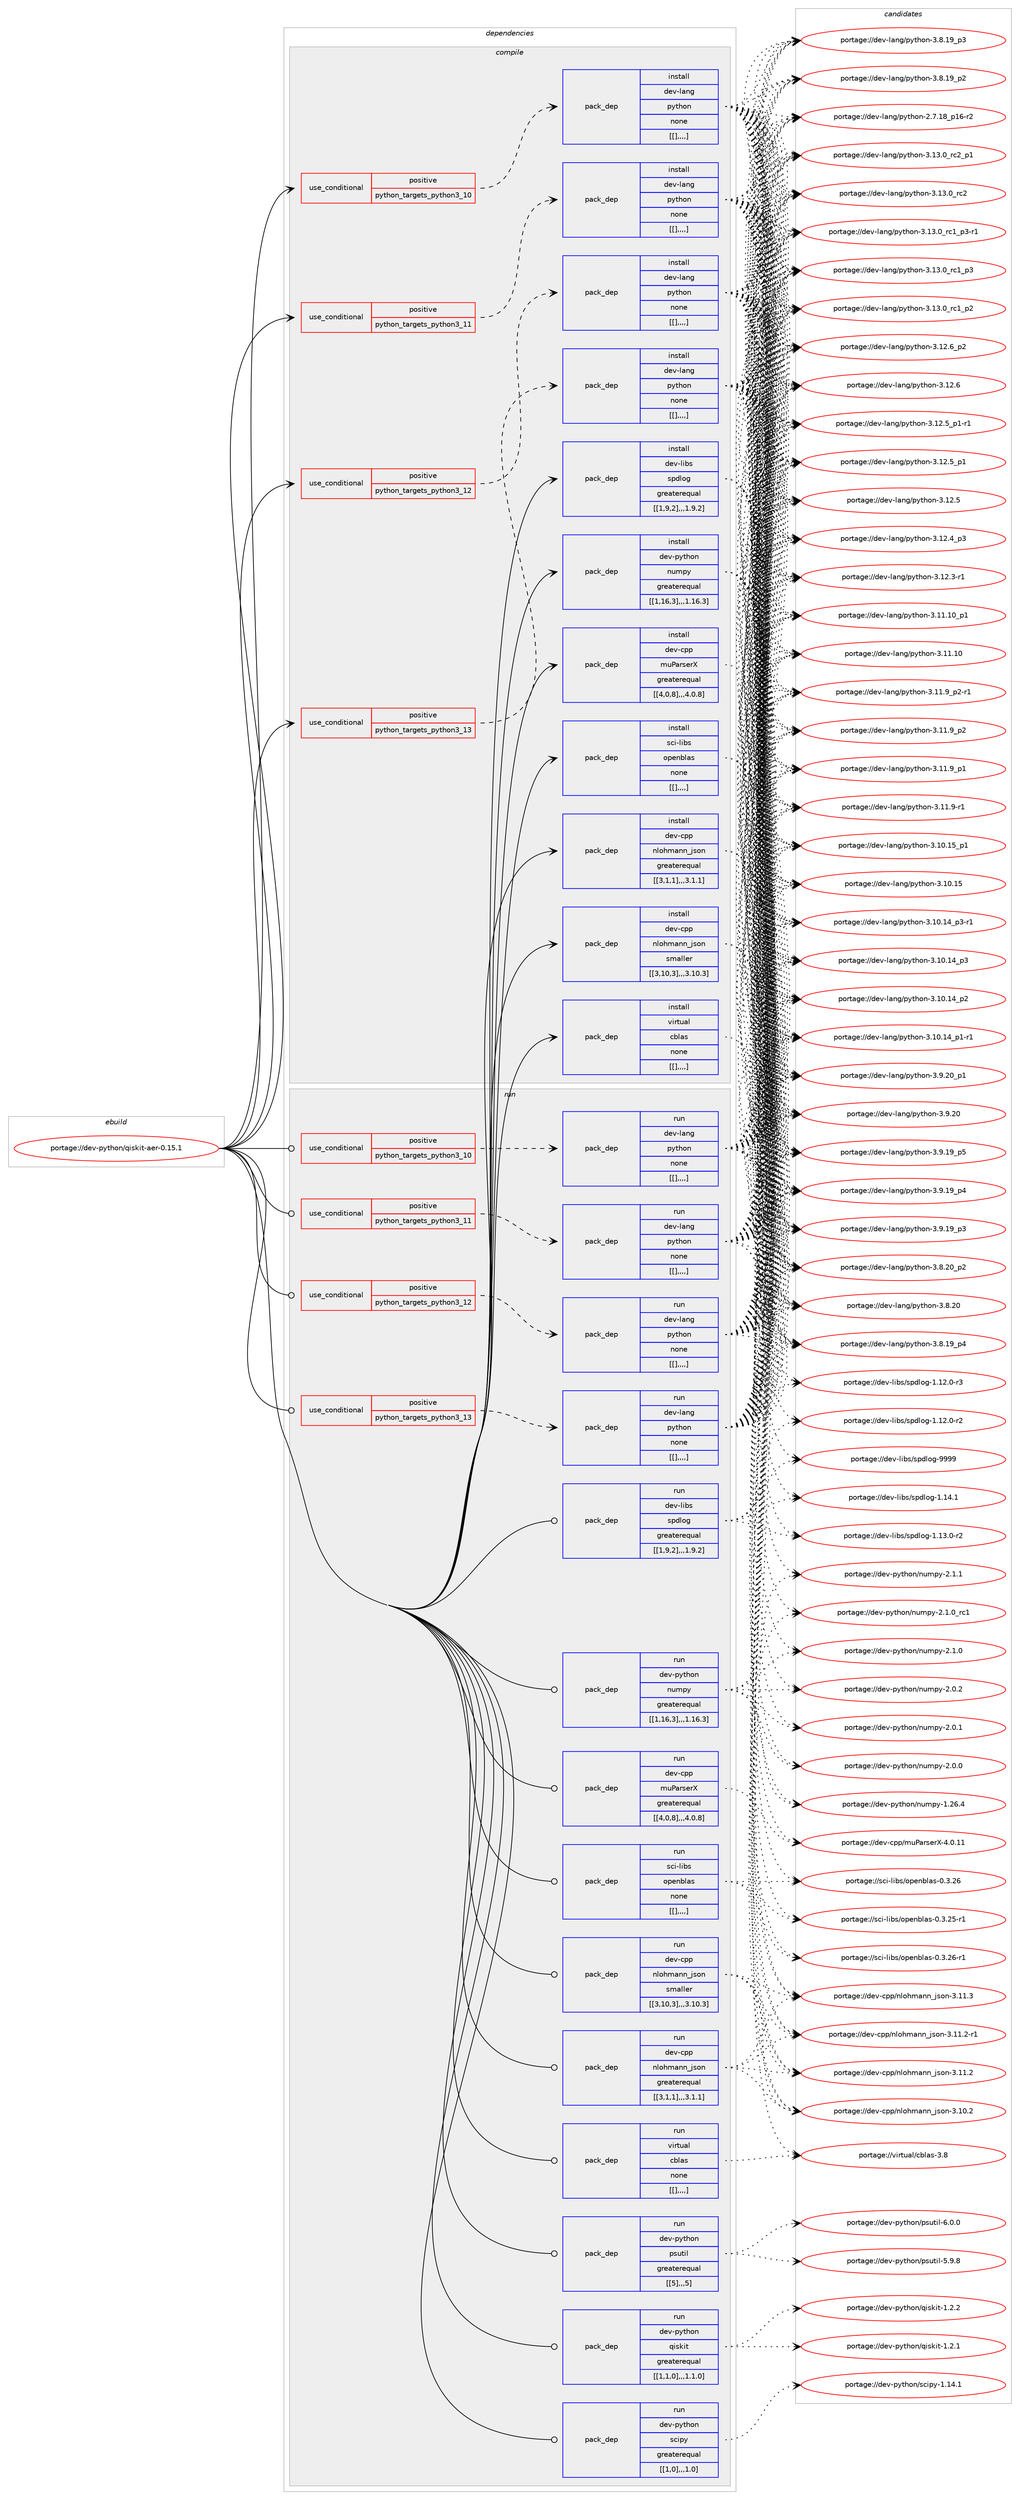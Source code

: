 digraph prolog {

# *************
# Graph options
# *************

newrank=true;
concentrate=true;
compound=true;
graph [rankdir=LR,fontname=Helvetica,fontsize=10,ranksep=1.5];#, ranksep=2.5, nodesep=0.2];
edge  [arrowhead=vee];
node  [fontname=Helvetica,fontsize=10];

# **********
# The ebuild
# **********

subgraph cluster_leftcol {
color=gray;
label=<<i>ebuild</i>>;
id [label="portage://dev-python/qiskit-aer-0.15.1", color=red, width=4, href="../dev-python/qiskit-aer-0.15.1.svg"];
}

# ****************
# The dependencies
# ****************

subgraph cluster_midcol {
color=gray;
label=<<i>dependencies</i>>;
subgraph cluster_compile {
fillcolor="#eeeeee";
style=filled;
label=<<i>compile</i>>;
subgraph cond40416 {
dependency164427 [label=<<TABLE BORDER="0" CELLBORDER="1" CELLSPACING="0" CELLPADDING="4"><TR><TD ROWSPAN="3" CELLPADDING="10">use_conditional</TD></TR><TR><TD>positive</TD></TR><TR><TD>python_targets_python3_10</TD></TR></TABLE>>, shape=none, color=red];
subgraph pack122753 {
dependency164428 [label=<<TABLE BORDER="0" CELLBORDER="1" CELLSPACING="0" CELLPADDING="4" WIDTH="220"><TR><TD ROWSPAN="6" CELLPADDING="30">pack_dep</TD></TR><TR><TD WIDTH="110">install</TD></TR><TR><TD>dev-lang</TD></TR><TR><TD>python</TD></TR><TR><TD>none</TD></TR><TR><TD>[[],,,,]</TD></TR></TABLE>>, shape=none, color=blue];
}
dependency164427:e -> dependency164428:w [weight=20,style="dashed",arrowhead="vee"];
}
id:e -> dependency164427:w [weight=20,style="solid",arrowhead="vee"];
subgraph cond40417 {
dependency164429 [label=<<TABLE BORDER="0" CELLBORDER="1" CELLSPACING="0" CELLPADDING="4"><TR><TD ROWSPAN="3" CELLPADDING="10">use_conditional</TD></TR><TR><TD>positive</TD></TR><TR><TD>python_targets_python3_11</TD></TR></TABLE>>, shape=none, color=red];
subgraph pack122754 {
dependency164430 [label=<<TABLE BORDER="0" CELLBORDER="1" CELLSPACING="0" CELLPADDING="4" WIDTH="220"><TR><TD ROWSPAN="6" CELLPADDING="30">pack_dep</TD></TR><TR><TD WIDTH="110">install</TD></TR><TR><TD>dev-lang</TD></TR><TR><TD>python</TD></TR><TR><TD>none</TD></TR><TR><TD>[[],,,,]</TD></TR></TABLE>>, shape=none, color=blue];
}
dependency164429:e -> dependency164430:w [weight=20,style="dashed",arrowhead="vee"];
}
id:e -> dependency164429:w [weight=20,style="solid",arrowhead="vee"];
subgraph cond40418 {
dependency164431 [label=<<TABLE BORDER="0" CELLBORDER="1" CELLSPACING="0" CELLPADDING="4"><TR><TD ROWSPAN="3" CELLPADDING="10">use_conditional</TD></TR><TR><TD>positive</TD></TR><TR><TD>python_targets_python3_12</TD></TR></TABLE>>, shape=none, color=red];
subgraph pack122755 {
dependency164432 [label=<<TABLE BORDER="0" CELLBORDER="1" CELLSPACING="0" CELLPADDING="4" WIDTH="220"><TR><TD ROWSPAN="6" CELLPADDING="30">pack_dep</TD></TR><TR><TD WIDTH="110">install</TD></TR><TR><TD>dev-lang</TD></TR><TR><TD>python</TD></TR><TR><TD>none</TD></TR><TR><TD>[[],,,,]</TD></TR></TABLE>>, shape=none, color=blue];
}
dependency164431:e -> dependency164432:w [weight=20,style="dashed",arrowhead="vee"];
}
id:e -> dependency164431:w [weight=20,style="solid",arrowhead="vee"];
subgraph cond40419 {
dependency164433 [label=<<TABLE BORDER="0" CELLBORDER="1" CELLSPACING="0" CELLPADDING="4"><TR><TD ROWSPAN="3" CELLPADDING="10">use_conditional</TD></TR><TR><TD>positive</TD></TR><TR><TD>python_targets_python3_13</TD></TR></TABLE>>, shape=none, color=red];
subgraph pack122756 {
dependency164434 [label=<<TABLE BORDER="0" CELLBORDER="1" CELLSPACING="0" CELLPADDING="4" WIDTH="220"><TR><TD ROWSPAN="6" CELLPADDING="30">pack_dep</TD></TR><TR><TD WIDTH="110">install</TD></TR><TR><TD>dev-lang</TD></TR><TR><TD>python</TD></TR><TR><TD>none</TD></TR><TR><TD>[[],,,,]</TD></TR></TABLE>>, shape=none, color=blue];
}
dependency164433:e -> dependency164434:w [weight=20,style="dashed",arrowhead="vee"];
}
id:e -> dependency164433:w [weight=20,style="solid",arrowhead="vee"];
subgraph pack122757 {
dependency164435 [label=<<TABLE BORDER="0" CELLBORDER="1" CELLSPACING="0" CELLPADDING="4" WIDTH="220"><TR><TD ROWSPAN="6" CELLPADDING="30">pack_dep</TD></TR><TR><TD WIDTH="110">install</TD></TR><TR><TD>dev-cpp</TD></TR><TR><TD>muParserX</TD></TR><TR><TD>greaterequal</TD></TR><TR><TD>[[4,0,8],,,4.0.8]</TD></TR></TABLE>>, shape=none, color=blue];
}
id:e -> dependency164435:w [weight=20,style="solid",arrowhead="vee"];
subgraph pack122758 {
dependency164436 [label=<<TABLE BORDER="0" CELLBORDER="1" CELLSPACING="0" CELLPADDING="4" WIDTH="220"><TR><TD ROWSPAN="6" CELLPADDING="30">pack_dep</TD></TR><TR><TD WIDTH="110">install</TD></TR><TR><TD>dev-cpp</TD></TR><TR><TD>nlohmann_json</TD></TR><TR><TD>greaterequal</TD></TR><TR><TD>[[3,1,1],,,3.1.1]</TD></TR></TABLE>>, shape=none, color=blue];
}
id:e -> dependency164436:w [weight=20,style="solid",arrowhead="vee"];
subgraph pack122759 {
dependency164437 [label=<<TABLE BORDER="0" CELLBORDER="1" CELLSPACING="0" CELLPADDING="4" WIDTH="220"><TR><TD ROWSPAN="6" CELLPADDING="30">pack_dep</TD></TR><TR><TD WIDTH="110">install</TD></TR><TR><TD>dev-cpp</TD></TR><TR><TD>nlohmann_json</TD></TR><TR><TD>smaller</TD></TR><TR><TD>[[3,10,3],,,3.10.3]</TD></TR></TABLE>>, shape=none, color=blue];
}
id:e -> dependency164437:w [weight=20,style="solid",arrowhead="vee"];
subgraph pack122760 {
dependency164438 [label=<<TABLE BORDER="0" CELLBORDER="1" CELLSPACING="0" CELLPADDING="4" WIDTH="220"><TR><TD ROWSPAN="6" CELLPADDING="30">pack_dep</TD></TR><TR><TD WIDTH="110">install</TD></TR><TR><TD>dev-libs</TD></TR><TR><TD>spdlog</TD></TR><TR><TD>greaterequal</TD></TR><TR><TD>[[1,9,2],,,1.9.2]</TD></TR></TABLE>>, shape=none, color=blue];
}
id:e -> dependency164438:w [weight=20,style="solid",arrowhead="vee"];
subgraph pack122761 {
dependency164439 [label=<<TABLE BORDER="0" CELLBORDER="1" CELLSPACING="0" CELLPADDING="4" WIDTH="220"><TR><TD ROWSPAN="6" CELLPADDING="30">pack_dep</TD></TR><TR><TD WIDTH="110">install</TD></TR><TR><TD>dev-python</TD></TR><TR><TD>numpy</TD></TR><TR><TD>greaterequal</TD></TR><TR><TD>[[1,16,3],,,1.16.3]</TD></TR></TABLE>>, shape=none, color=blue];
}
id:e -> dependency164439:w [weight=20,style="solid",arrowhead="vee"];
subgraph pack122762 {
dependency164440 [label=<<TABLE BORDER="0" CELLBORDER="1" CELLSPACING="0" CELLPADDING="4" WIDTH="220"><TR><TD ROWSPAN="6" CELLPADDING="30">pack_dep</TD></TR><TR><TD WIDTH="110">install</TD></TR><TR><TD>sci-libs</TD></TR><TR><TD>openblas</TD></TR><TR><TD>none</TD></TR><TR><TD>[[],,,,]</TD></TR></TABLE>>, shape=none, color=blue];
}
id:e -> dependency164440:w [weight=20,style="solid",arrowhead="vee"];
subgraph pack122763 {
dependency164441 [label=<<TABLE BORDER="0" CELLBORDER="1" CELLSPACING="0" CELLPADDING="4" WIDTH="220"><TR><TD ROWSPAN="6" CELLPADDING="30">pack_dep</TD></TR><TR><TD WIDTH="110">install</TD></TR><TR><TD>virtual</TD></TR><TR><TD>cblas</TD></TR><TR><TD>none</TD></TR><TR><TD>[[],,,,]</TD></TR></TABLE>>, shape=none, color=blue];
}
id:e -> dependency164441:w [weight=20,style="solid",arrowhead="vee"];
}
subgraph cluster_compileandrun {
fillcolor="#eeeeee";
style=filled;
label=<<i>compile and run</i>>;
}
subgraph cluster_run {
fillcolor="#eeeeee";
style=filled;
label=<<i>run</i>>;
subgraph cond40420 {
dependency164442 [label=<<TABLE BORDER="0" CELLBORDER="1" CELLSPACING="0" CELLPADDING="4"><TR><TD ROWSPAN="3" CELLPADDING="10">use_conditional</TD></TR><TR><TD>positive</TD></TR><TR><TD>python_targets_python3_10</TD></TR></TABLE>>, shape=none, color=red];
subgraph pack122764 {
dependency164443 [label=<<TABLE BORDER="0" CELLBORDER="1" CELLSPACING="0" CELLPADDING="4" WIDTH="220"><TR><TD ROWSPAN="6" CELLPADDING="30">pack_dep</TD></TR><TR><TD WIDTH="110">run</TD></TR><TR><TD>dev-lang</TD></TR><TR><TD>python</TD></TR><TR><TD>none</TD></TR><TR><TD>[[],,,,]</TD></TR></TABLE>>, shape=none, color=blue];
}
dependency164442:e -> dependency164443:w [weight=20,style="dashed",arrowhead="vee"];
}
id:e -> dependency164442:w [weight=20,style="solid",arrowhead="odot"];
subgraph cond40421 {
dependency164444 [label=<<TABLE BORDER="0" CELLBORDER="1" CELLSPACING="0" CELLPADDING="4"><TR><TD ROWSPAN="3" CELLPADDING="10">use_conditional</TD></TR><TR><TD>positive</TD></TR><TR><TD>python_targets_python3_11</TD></TR></TABLE>>, shape=none, color=red];
subgraph pack122765 {
dependency164445 [label=<<TABLE BORDER="0" CELLBORDER="1" CELLSPACING="0" CELLPADDING="4" WIDTH="220"><TR><TD ROWSPAN="6" CELLPADDING="30">pack_dep</TD></TR><TR><TD WIDTH="110">run</TD></TR><TR><TD>dev-lang</TD></TR><TR><TD>python</TD></TR><TR><TD>none</TD></TR><TR><TD>[[],,,,]</TD></TR></TABLE>>, shape=none, color=blue];
}
dependency164444:e -> dependency164445:w [weight=20,style="dashed",arrowhead="vee"];
}
id:e -> dependency164444:w [weight=20,style="solid",arrowhead="odot"];
subgraph cond40422 {
dependency164446 [label=<<TABLE BORDER="0" CELLBORDER="1" CELLSPACING="0" CELLPADDING="4"><TR><TD ROWSPAN="3" CELLPADDING="10">use_conditional</TD></TR><TR><TD>positive</TD></TR><TR><TD>python_targets_python3_12</TD></TR></TABLE>>, shape=none, color=red];
subgraph pack122766 {
dependency164447 [label=<<TABLE BORDER="0" CELLBORDER="1" CELLSPACING="0" CELLPADDING="4" WIDTH="220"><TR><TD ROWSPAN="6" CELLPADDING="30">pack_dep</TD></TR><TR><TD WIDTH="110">run</TD></TR><TR><TD>dev-lang</TD></TR><TR><TD>python</TD></TR><TR><TD>none</TD></TR><TR><TD>[[],,,,]</TD></TR></TABLE>>, shape=none, color=blue];
}
dependency164446:e -> dependency164447:w [weight=20,style="dashed",arrowhead="vee"];
}
id:e -> dependency164446:w [weight=20,style="solid",arrowhead="odot"];
subgraph cond40423 {
dependency164448 [label=<<TABLE BORDER="0" CELLBORDER="1" CELLSPACING="0" CELLPADDING="4"><TR><TD ROWSPAN="3" CELLPADDING="10">use_conditional</TD></TR><TR><TD>positive</TD></TR><TR><TD>python_targets_python3_13</TD></TR></TABLE>>, shape=none, color=red];
subgraph pack122767 {
dependency164449 [label=<<TABLE BORDER="0" CELLBORDER="1" CELLSPACING="0" CELLPADDING="4" WIDTH="220"><TR><TD ROWSPAN="6" CELLPADDING="30">pack_dep</TD></TR><TR><TD WIDTH="110">run</TD></TR><TR><TD>dev-lang</TD></TR><TR><TD>python</TD></TR><TR><TD>none</TD></TR><TR><TD>[[],,,,]</TD></TR></TABLE>>, shape=none, color=blue];
}
dependency164448:e -> dependency164449:w [weight=20,style="dashed",arrowhead="vee"];
}
id:e -> dependency164448:w [weight=20,style="solid",arrowhead="odot"];
subgraph pack122768 {
dependency164450 [label=<<TABLE BORDER="0" CELLBORDER="1" CELLSPACING="0" CELLPADDING="4" WIDTH="220"><TR><TD ROWSPAN="6" CELLPADDING="30">pack_dep</TD></TR><TR><TD WIDTH="110">run</TD></TR><TR><TD>dev-cpp</TD></TR><TR><TD>muParserX</TD></TR><TR><TD>greaterequal</TD></TR><TR><TD>[[4,0,8],,,4.0.8]</TD></TR></TABLE>>, shape=none, color=blue];
}
id:e -> dependency164450:w [weight=20,style="solid",arrowhead="odot"];
subgraph pack122769 {
dependency164451 [label=<<TABLE BORDER="0" CELLBORDER="1" CELLSPACING="0" CELLPADDING="4" WIDTH="220"><TR><TD ROWSPAN="6" CELLPADDING="30">pack_dep</TD></TR><TR><TD WIDTH="110">run</TD></TR><TR><TD>dev-cpp</TD></TR><TR><TD>nlohmann_json</TD></TR><TR><TD>greaterequal</TD></TR><TR><TD>[[3,1,1],,,3.1.1]</TD></TR></TABLE>>, shape=none, color=blue];
}
id:e -> dependency164451:w [weight=20,style="solid",arrowhead="odot"];
subgraph pack122770 {
dependency164452 [label=<<TABLE BORDER="0" CELLBORDER="1" CELLSPACING="0" CELLPADDING="4" WIDTH="220"><TR><TD ROWSPAN="6" CELLPADDING="30">pack_dep</TD></TR><TR><TD WIDTH="110">run</TD></TR><TR><TD>dev-cpp</TD></TR><TR><TD>nlohmann_json</TD></TR><TR><TD>smaller</TD></TR><TR><TD>[[3,10,3],,,3.10.3]</TD></TR></TABLE>>, shape=none, color=blue];
}
id:e -> dependency164452:w [weight=20,style="solid",arrowhead="odot"];
subgraph pack122771 {
dependency164453 [label=<<TABLE BORDER="0" CELLBORDER="1" CELLSPACING="0" CELLPADDING="4" WIDTH="220"><TR><TD ROWSPAN="6" CELLPADDING="30">pack_dep</TD></TR><TR><TD WIDTH="110">run</TD></TR><TR><TD>dev-libs</TD></TR><TR><TD>spdlog</TD></TR><TR><TD>greaterequal</TD></TR><TR><TD>[[1,9,2],,,1.9.2]</TD></TR></TABLE>>, shape=none, color=blue];
}
id:e -> dependency164453:w [weight=20,style="solid",arrowhead="odot"];
subgraph pack122772 {
dependency164454 [label=<<TABLE BORDER="0" CELLBORDER="1" CELLSPACING="0" CELLPADDING="4" WIDTH="220"><TR><TD ROWSPAN="6" CELLPADDING="30">pack_dep</TD></TR><TR><TD WIDTH="110">run</TD></TR><TR><TD>dev-python</TD></TR><TR><TD>numpy</TD></TR><TR><TD>greaterequal</TD></TR><TR><TD>[[1,16,3],,,1.16.3]</TD></TR></TABLE>>, shape=none, color=blue];
}
id:e -> dependency164454:w [weight=20,style="solid",arrowhead="odot"];
subgraph pack122773 {
dependency164455 [label=<<TABLE BORDER="0" CELLBORDER="1" CELLSPACING="0" CELLPADDING="4" WIDTH="220"><TR><TD ROWSPAN="6" CELLPADDING="30">pack_dep</TD></TR><TR><TD WIDTH="110">run</TD></TR><TR><TD>dev-python</TD></TR><TR><TD>psutil</TD></TR><TR><TD>greaterequal</TD></TR><TR><TD>[[5],,,5]</TD></TR></TABLE>>, shape=none, color=blue];
}
id:e -> dependency164455:w [weight=20,style="solid",arrowhead="odot"];
subgraph pack122774 {
dependency164456 [label=<<TABLE BORDER="0" CELLBORDER="1" CELLSPACING="0" CELLPADDING="4" WIDTH="220"><TR><TD ROWSPAN="6" CELLPADDING="30">pack_dep</TD></TR><TR><TD WIDTH="110">run</TD></TR><TR><TD>dev-python</TD></TR><TR><TD>qiskit</TD></TR><TR><TD>greaterequal</TD></TR><TR><TD>[[1,1,0],,,1.1.0]</TD></TR></TABLE>>, shape=none, color=blue];
}
id:e -> dependency164456:w [weight=20,style="solid",arrowhead="odot"];
subgraph pack122775 {
dependency164457 [label=<<TABLE BORDER="0" CELLBORDER="1" CELLSPACING="0" CELLPADDING="4" WIDTH="220"><TR><TD ROWSPAN="6" CELLPADDING="30">pack_dep</TD></TR><TR><TD WIDTH="110">run</TD></TR><TR><TD>dev-python</TD></TR><TR><TD>scipy</TD></TR><TR><TD>greaterequal</TD></TR><TR><TD>[[1,0],,,1.0]</TD></TR></TABLE>>, shape=none, color=blue];
}
id:e -> dependency164457:w [weight=20,style="solid",arrowhead="odot"];
subgraph pack122776 {
dependency164458 [label=<<TABLE BORDER="0" CELLBORDER="1" CELLSPACING="0" CELLPADDING="4" WIDTH="220"><TR><TD ROWSPAN="6" CELLPADDING="30">pack_dep</TD></TR><TR><TD WIDTH="110">run</TD></TR><TR><TD>sci-libs</TD></TR><TR><TD>openblas</TD></TR><TR><TD>none</TD></TR><TR><TD>[[],,,,]</TD></TR></TABLE>>, shape=none, color=blue];
}
id:e -> dependency164458:w [weight=20,style="solid",arrowhead="odot"];
subgraph pack122777 {
dependency164459 [label=<<TABLE BORDER="0" CELLBORDER="1" CELLSPACING="0" CELLPADDING="4" WIDTH="220"><TR><TD ROWSPAN="6" CELLPADDING="30">pack_dep</TD></TR><TR><TD WIDTH="110">run</TD></TR><TR><TD>virtual</TD></TR><TR><TD>cblas</TD></TR><TR><TD>none</TD></TR><TR><TD>[[],,,,]</TD></TR></TABLE>>, shape=none, color=blue];
}
id:e -> dependency164459:w [weight=20,style="solid",arrowhead="odot"];
}
}

# **************
# The candidates
# **************

subgraph cluster_choices {
rank=same;
color=gray;
label=<<i>candidates</i>>;

subgraph choice122753 {
color=black;
nodesep=1;
choice100101118451089711010347112121116104111110455146495146489511499509511249 [label="portage://dev-lang/python-3.13.0_rc2_p1", color=red, width=4,href="../dev-lang/python-3.13.0_rc2_p1.svg"];
choice10010111845108971101034711212111610411111045514649514648951149950 [label="portage://dev-lang/python-3.13.0_rc2", color=red, width=4,href="../dev-lang/python-3.13.0_rc2.svg"];
choice1001011184510897110103471121211161041111104551464951464895114994995112514511449 [label="portage://dev-lang/python-3.13.0_rc1_p3-r1", color=red, width=4,href="../dev-lang/python-3.13.0_rc1_p3-r1.svg"];
choice100101118451089711010347112121116104111110455146495146489511499499511251 [label="portage://dev-lang/python-3.13.0_rc1_p3", color=red, width=4,href="../dev-lang/python-3.13.0_rc1_p3.svg"];
choice100101118451089711010347112121116104111110455146495146489511499499511250 [label="portage://dev-lang/python-3.13.0_rc1_p2", color=red, width=4,href="../dev-lang/python-3.13.0_rc1_p2.svg"];
choice100101118451089711010347112121116104111110455146495046549511250 [label="portage://dev-lang/python-3.12.6_p2", color=red, width=4,href="../dev-lang/python-3.12.6_p2.svg"];
choice10010111845108971101034711212111610411111045514649504654 [label="portage://dev-lang/python-3.12.6", color=red, width=4,href="../dev-lang/python-3.12.6.svg"];
choice1001011184510897110103471121211161041111104551464950465395112494511449 [label="portage://dev-lang/python-3.12.5_p1-r1", color=red, width=4,href="../dev-lang/python-3.12.5_p1-r1.svg"];
choice100101118451089711010347112121116104111110455146495046539511249 [label="portage://dev-lang/python-3.12.5_p1", color=red, width=4,href="../dev-lang/python-3.12.5_p1.svg"];
choice10010111845108971101034711212111610411111045514649504653 [label="portage://dev-lang/python-3.12.5", color=red, width=4,href="../dev-lang/python-3.12.5.svg"];
choice100101118451089711010347112121116104111110455146495046529511251 [label="portage://dev-lang/python-3.12.4_p3", color=red, width=4,href="../dev-lang/python-3.12.4_p3.svg"];
choice100101118451089711010347112121116104111110455146495046514511449 [label="portage://dev-lang/python-3.12.3-r1", color=red, width=4,href="../dev-lang/python-3.12.3-r1.svg"];
choice10010111845108971101034711212111610411111045514649494649489511249 [label="portage://dev-lang/python-3.11.10_p1", color=red, width=4,href="../dev-lang/python-3.11.10_p1.svg"];
choice1001011184510897110103471121211161041111104551464949464948 [label="portage://dev-lang/python-3.11.10", color=red, width=4,href="../dev-lang/python-3.11.10.svg"];
choice1001011184510897110103471121211161041111104551464949465795112504511449 [label="portage://dev-lang/python-3.11.9_p2-r1", color=red, width=4,href="../dev-lang/python-3.11.9_p2-r1.svg"];
choice100101118451089711010347112121116104111110455146494946579511250 [label="portage://dev-lang/python-3.11.9_p2", color=red, width=4,href="../dev-lang/python-3.11.9_p2.svg"];
choice100101118451089711010347112121116104111110455146494946579511249 [label="portage://dev-lang/python-3.11.9_p1", color=red, width=4,href="../dev-lang/python-3.11.9_p1.svg"];
choice100101118451089711010347112121116104111110455146494946574511449 [label="portage://dev-lang/python-3.11.9-r1", color=red, width=4,href="../dev-lang/python-3.11.9-r1.svg"];
choice10010111845108971101034711212111610411111045514649484649539511249 [label="portage://dev-lang/python-3.10.15_p1", color=red, width=4,href="../dev-lang/python-3.10.15_p1.svg"];
choice1001011184510897110103471121211161041111104551464948464953 [label="portage://dev-lang/python-3.10.15", color=red, width=4,href="../dev-lang/python-3.10.15.svg"];
choice100101118451089711010347112121116104111110455146494846495295112514511449 [label="portage://dev-lang/python-3.10.14_p3-r1", color=red, width=4,href="../dev-lang/python-3.10.14_p3-r1.svg"];
choice10010111845108971101034711212111610411111045514649484649529511251 [label="portage://dev-lang/python-3.10.14_p3", color=red, width=4,href="../dev-lang/python-3.10.14_p3.svg"];
choice10010111845108971101034711212111610411111045514649484649529511250 [label="portage://dev-lang/python-3.10.14_p2", color=red, width=4,href="../dev-lang/python-3.10.14_p2.svg"];
choice100101118451089711010347112121116104111110455146494846495295112494511449 [label="portage://dev-lang/python-3.10.14_p1-r1", color=red, width=4,href="../dev-lang/python-3.10.14_p1-r1.svg"];
choice100101118451089711010347112121116104111110455146574650489511249 [label="portage://dev-lang/python-3.9.20_p1", color=red, width=4,href="../dev-lang/python-3.9.20_p1.svg"];
choice10010111845108971101034711212111610411111045514657465048 [label="portage://dev-lang/python-3.9.20", color=red, width=4,href="../dev-lang/python-3.9.20.svg"];
choice100101118451089711010347112121116104111110455146574649579511253 [label="portage://dev-lang/python-3.9.19_p5", color=red, width=4,href="../dev-lang/python-3.9.19_p5.svg"];
choice100101118451089711010347112121116104111110455146574649579511252 [label="portage://dev-lang/python-3.9.19_p4", color=red, width=4,href="../dev-lang/python-3.9.19_p4.svg"];
choice100101118451089711010347112121116104111110455146574649579511251 [label="portage://dev-lang/python-3.9.19_p3", color=red, width=4,href="../dev-lang/python-3.9.19_p3.svg"];
choice100101118451089711010347112121116104111110455146564650489511250 [label="portage://dev-lang/python-3.8.20_p2", color=red, width=4,href="../dev-lang/python-3.8.20_p2.svg"];
choice10010111845108971101034711212111610411111045514656465048 [label="portage://dev-lang/python-3.8.20", color=red, width=4,href="../dev-lang/python-3.8.20.svg"];
choice100101118451089711010347112121116104111110455146564649579511252 [label="portage://dev-lang/python-3.8.19_p4", color=red, width=4,href="../dev-lang/python-3.8.19_p4.svg"];
choice100101118451089711010347112121116104111110455146564649579511251 [label="portage://dev-lang/python-3.8.19_p3", color=red, width=4,href="../dev-lang/python-3.8.19_p3.svg"];
choice100101118451089711010347112121116104111110455146564649579511250 [label="portage://dev-lang/python-3.8.19_p2", color=red, width=4,href="../dev-lang/python-3.8.19_p2.svg"];
choice100101118451089711010347112121116104111110455046554649569511249544511450 [label="portage://dev-lang/python-2.7.18_p16-r2", color=red, width=4,href="../dev-lang/python-2.7.18_p16-r2.svg"];
dependency164428:e -> choice100101118451089711010347112121116104111110455146495146489511499509511249:w [style=dotted,weight="100"];
dependency164428:e -> choice10010111845108971101034711212111610411111045514649514648951149950:w [style=dotted,weight="100"];
dependency164428:e -> choice1001011184510897110103471121211161041111104551464951464895114994995112514511449:w [style=dotted,weight="100"];
dependency164428:e -> choice100101118451089711010347112121116104111110455146495146489511499499511251:w [style=dotted,weight="100"];
dependency164428:e -> choice100101118451089711010347112121116104111110455146495146489511499499511250:w [style=dotted,weight="100"];
dependency164428:e -> choice100101118451089711010347112121116104111110455146495046549511250:w [style=dotted,weight="100"];
dependency164428:e -> choice10010111845108971101034711212111610411111045514649504654:w [style=dotted,weight="100"];
dependency164428:e -> choice1001011184510897110103471121211161041111104551464950465395112494511449:w [style=dotted,weight="100"];
dependency164428:e -> choice100101118451089711010347112121116104111110455146495046539511249:w [style=dotted,weight="100"];
dependency164428:e -> choice10010111845108971101034711212111610411111045514649504653:w [style=dotted,weight="100"];
dependency164428:e -> choice100101118451089711010347112121116104111110455146495046529511251:w [style=dotted,weight="100"];
dependency164428:e -> choice100101118451089711010347112121116104111110455146495046514511449:w [style=dotted,weight="100"];
dependency164428:e -> choice10010111845108971101034711212111610411111045514649494649489511249:w [style=dotted,weight="100"];
dependency164428:e -> choice1001011184510897110103471121211161041111104551464949464948:w [style=dotted,weight="100"];
dependency164428:e -> choice1001011184510897110103471121211161041111104551464949465795112504511449:w [style=dotted,weight="100"];
dependency164428:e -> choice100101118451089711010347112121116104111110455146494946579511250:w [style=dotted,weight="100"];
dependency164428:e -> choice100101118451089711010347112121116104111110455146494946579511249:w [style=dotted,weight="100"];
dependency164428:e -> choice100101118451089711010347112121116104111110455146494946574511449:w [style=dotted,weight="100"];
dependency164428:e -> choice10010111845108971101034711212111610411111045514649484649539511249:w [style=dotted,weight="100"];
dependency164428:e -> choice1001011184510897110103471121211161041111104551464948464953:w [style=dotted,weight="100"];
dependency164428:e -> choice100101118451089711010347112121116104111110455146494846495295112514511449:w [style=dotted,weight="100"];
dependency164428:e -> choice10010111845108971101034711212111610411111045514649484649529511251:w [style=dotted,weight="100"];
dependency164428:e -> choice10010111845108971101034711212111610411111045514649484649529511250:w [style=dotted,weight="100"];
dependency164428:e -> choice100101118451089711010347112121116104111110455146494846495295112494511449:w [style=dotted,weight="100"];
dependency164428:e -> choice100101118451089711010347112121116104111110455146574650489511249:w [style=dotted,weight="100"];
dependency164428:e -> choice10010111845108971101034711212111610411111045514657465048:w [style=dotted,weight="100"];
dependency164428:e -> choice100101118451089711010347112121116104111110455146574649579511253:w [style=dotted,weight="100"];
dependency164428:e -> choice100101118451089711010347112121116104111110455146574649579511252:w [style=dotted,weight="100"];
dependency164428:e -> choice100101118451089711010347112121116104111110455146574649579511251:w [style=dotted,weight="100"];
dependency164428:e -> choice100101118451089711010347112121116104111110455146564650489511250:w [style=dotted,weight="100"];
dependency164428:e -> choice10010111845108971101034711212111610411111045514656465048:w [style=dotted,weight="100"];
dependency164428:e -> choice100101118451089711010347112121116104111110455146564649579511252:w [style=dotted,weight="100"];
dependency164428:e -> choice100101118451089711010347112121116104111110455146564649579511251:w [style=dotted,weight="100"];
dependency164428:e -> choice100101118451089711010347112121116104111110455146564649579511250:w [style=dotted,weight="100"];
dependency164428:e -> choice100101118451089711010347112121116104111110455046554649569511249544511450:w [style=dotted,weight="100"];
}
subgraph choice122754 {
color=black;
nodesep=1;
choice100101118451089711010347112121116104111110455146495146489511499509511249 [label="portage://dev-lang/python-3.13.0_rc2_p1", color=red, width=4,href="../dev-lang/python-3.13.0_rc2_p1.svg"];
choice10010111845108971101034711212111610411111045514649514648951149950 [label="portage://dev-lang/python-3.13.0_rc2", color=red, width=4,href="../dev-lang/python-3.13.0_rc2.svg"];
choice1001011184510897110103471121211161041111104551464951464895114994995112514511449 [label="portage://dev-lang/python-3.13.0_rc1_p3-r1", color=red, width=4,href="../dev-lang/python-3.13.0_rc1_p3-r1.svg"];
choice100101118451089711010347112121116104111110455146495146489511499499511251 [label="portage://dev-lang/python-3.13.0_rc1_p3", color=red, width=4,href="../dev-lang/python-3.13.0_rc1_p3.svg"];
choice100101118451089711010347112121116104111110455146495146489511499499511250 [label="portage://dev-lang/python-3.13.0_rc1_p2", color=red, width=4,href="../dev-lang/python-3.13.0_rc1_p2.svg"];
choice100101118451089711010347112121116104111110455146495046549511250 [label="portage://dev-lang/python-3.12.6_p2", color=red, width=4,href="../dev-lang/python-3.12.6_p2.svg"];
choice10010111845108971101034711212111610411111045514649504654 [label="portage://dev-lang/python-3.12.6", color=red, width=4,href="../dev-lang/python-3.12.6.svg"];
choice1001011184510897110103471121211161041111104551464950465395112494511449 [label="portage://dev-lang/python-3.12.5_p1-r1", color=red, width=4,href="../dev-lang/python-3.12.5_p1-r1.svg"];
choice100101118451089711010347112121116104111110455146495046539511249 [label="portage://dev-lang/python-3.12.5_p1", color=red, width=4,href="../dev-lang/python-3.12.5_p1.svg"];
choice10010111845108971101034711212111610411111045514649504653 [label="portage://dev-lang/python-3.12.5", color=red, width=4,href="../dev-lang/python-3.12.5.svg"];
choice100101118451089711010347112121116104111110455146495046529511251 [label="portage://dev-lang/python-3.12.4_p3", color=red, width=4,href="../dev-lang/python-3.12.4_p3.svg"];
choice100101118451089711010347112121116104111110455146495046514511449 [label="portage://dev-lang/python-3.12.3-r1", color=red, width=4,href="../dev-lang/python-3.12.3-r1.svg"];
choice10010111845108971101034711212111610411111045514649494649489511249 [label="portage://dev-lang/python-3.11.10_p1", color=red, width=4,href="../dev-lang/python-3.11.10_p1.svg"];
choice1001011184510897110103471121211161041111104551464949464948 [label="portage://dev-lang/python-3.11.10", color=red, width=4,href="../dev-lang/python-3.11.10.svg"];
choice1001011184510897110103471121211161041111104551464949465795112504511449 [label="portage://dev-lang/python-3.11.9_p2-r1", color=red, width=4,href="../dev-lang/python-3.11.9_p2-r1.svg"];
choice100101118451089711010347112121116104111110455146494946579511250 [label="portage://dev-lang/python-3.11.9_p2", color=red, width=4,href="../dev-lang/python-3.11.9_p2.svg"];
choice100101118451089711010347112121116104111110455146494946579511249 [label="portage://dev-lang/python-3.11.9_p1", color=red, width=4,href="../dev-lang/python-3.11.9_p1.svg"];
choice100101118451089711010347112121116104111110455146494946574511449 [label="portage://dev-lang/python-3.11.9-r1", color=red, width=4,href="../dev-lang/python-3.11.9-r1.svg"];
choice10010111845108971101034711212111610411111045514649484649539511249 [label="portage://dev-lang/python-3.10.15_p1", color=red, width=4,href="../dev-lang/python-3.10.15_p1.svg"];
choice1001011184510897110103471121211161041111104551464948464953 [label="portage://dev-lang/python-3.10.15", color=red, width=4,href="../dev-lang/python-3.10.15.svg"];
choice100101118451089711010347112121116104111110455146494846495295112514511449 [label="portage://dev-lang/python-3.10.14_p3-r1", color=red, width=4,href="../dev-lang/python-3.10.14_p3-r1.svg"];
choice10010111845108971101034711212111610411111045514649484649529511251 [label="portage://dev-lang/python-3.10.14_p3", color=red, width=4,href="../dev-lang/python-3.10.14_p3.svg"];
choice10010111845108971101034711212111610411111045514649484649529511250 [label="portage://dev-lang/python-3.10.14_p2", color=red, width=4,href="../dev-lang/python-3.10.14_p2.svg"];
choice100101118451089711010347112121116104111110455146494846495295112494511449 [label="portage://dev-lang/python-3.10.14_p1-r1", color=red, width=4,href="../dev-lang/python-3.10.14_p1-r1.svg"];
choice100101118451089711010347112121116104111110455146574650489511249 [label="portage://dev-lang/python-3.9.20_p1", color=red, width=4,href="../dev-lang/python-3.9.20_p1.svg"];
choice10010111845108971101034711212111610411111045514657465048 [label="portage://dev-lang/python-3.9.20", color=red, width=4,href="../dev-lang/python-3.9.20.svg"];
choice100101118451089711010347112121116104111110455146574649579511253 [label="portage://dev-lang/python-3.9.19_p5", color=red, width=4,href="../dev-lang/python-3.9.19_p5.svg"];
choice100101118451089711010347112121116104111110455146574649579511252 [label="portage://dev-lang/python-3.9.19_p4", color=red, width=4,href="../dev-lang/python-3.9.19_p4.svg"];
choice100101118451089711010347112121116104111110455146574649579511251 [label="portage://dev-lang/python-3.9.19_p3", color=red, width=4,href="../dev-lang/python-3.9.19_p3.svg"];
choice100101118451089711010347112121116104111110455146564650489511250 [label="portage://dev-lang/python-3.8.20_p2", color=red, width=4,href="../dev-lang/python-3.8.20_p2.svg"];
choice10010111845108971101034711212111610411111045514656465048 [label="portage://dev-lang/python-3.8.20", color=red, width=4,href="../dev-lang/python-3.8.20.svg"];
choice100101118451089711010347112121116104111110455146564649579511252 [label="portage://dev-lang/python-3.8.19_p4", color=red, width=4,href="../dev-lang/python-3.8.19_p4.svg"];
choice100101118451089711010347112121116104111110455146564649579511251 [label="portage://dev-lang/python-3.8.19_p3", color=red, width=4,href="../dev-lang/python-3.8.19_p3.svg"];
choice100101118451089711010347112121116104111110455146564649579511250 [label="portage://dev-lang/python-3.8.19_p2", color=red, width=4,href="../dev-lang/python-3.8.19_p2.svg"];
choice100101118451089711010347112121116104111110455046554649569511249544511450 [label="portage://dev-lang/python-2.7.18_p16-r2", color=red, width=4,href="../dev-lang/python-2.7.18_p16-r2.svg"];
dependency164430:e -> choice100101118451089711010347112121116104111110455146495146489511499509511249:w [style=dotted,weight="100"];
dependency164430:e -> choice10010111845108971101034711212111610411111045514649514648951149950:w [style=dotted,weight="100"];
dependency164430:e -> choice1001011184510897110103471121211161041111104551464951464895114994995112514511449:w [style=dotted,weight="100"];
dependency164430:e -> choice100101118451089711010347112121116104111110455146495146489511499499511251:w [style=dotted,weight="100"];
dependency164430:e -> choice100101118451089711010347112121116104111110455146495146489511499499511250:w [style=dotted,weight="100"];
dependency164430:e -> choice100101118451089711010347112121116104111110455146495046549511250:w [style=dotted,weight="100"];
dependency164430:e -> choice10010111845108971101034711212111610411111045514649504654:w [style=dotted,weight="100"];
dependency164430:e -> choice1001011184510897110103471121211161041111104551464950465395112494511449:w [style=dotted,weight="100"];
dependency164430:e -> choice100101118451089711010347112121116104111110455146495046539511249:w [style=dotted,weight="100"];
dependency164430:e -> choice10010111845108971101034711212111610411111045514649504653:w [style=dotted,weight="100"];
dependency164430:e -> choice100101118451089711010347112121116104111110455146495046529511251:w [style=dotted,weight="100"];
dependency164430:e -> choice100101118451089711010347112121116104111110455146495046514511449:w [style=dotted,weight="100"];
dependency164430:e -> choice10010111845108971101034711212111610411111045514649494649489511249:w [style=dotted,weight="100"];
dependency164430:e -> choice1001011184510897110103471121211161041111104551464949464948:w [style=dotted,weight="100"];
dependency164430:e -> choice1001011184510897110103471121211161041111104551464949465795112504511449:w [style=dotted,weight="100"];
dependency164430:e -> choice100101118451089711010347112121116104111110455146494946579511250:w [style=dotted,weight="100"];
dependency164430:e -> choice100101118451089711010347112121116104111110455146494946579511249:w [style=dotted,weight="100"];
dependency164430:e -> choice100101118451089711010347112121116104111110455146494946574511449:w [style=dotted,weight="100"];
dependency164430:e -> choice10010111845108971101034711212111610411111045514649484649539511249:w [style=dotted,weight="100"];
dependency164430:e -> choice1001011184510897110103471121211161041111104551464948464953:w [style=dotted,weight="100"];
dependency164430:e -> choice100101118451089711010347112121116104111110455146494846495295112514511449:w [style=dotted,weight="100"];
dependency164430:e -> choice10010111845108971101034711212111610411111045514649484649529511251:w [style=dotted,weight="100"];
dependency164430:e -> choice10010111845108971101034711212111610411111045514649484649529511250:w [style=dotted,weight="100"];
dependency164430:e -> choice100101118451089711010347112121116104111110455146494846495295112494511449:w [style=dotted,weight="100"];
dependency164430:e -> choice100101118451089711010347112121116104111110455146574650489511249:w [style=dotted,weight="100"];
dependency164430:e -> choice10010111845108971101034711212111610411111045514657465048:w [style=dotted,weight="100"];
dependency164430:e -> choice100101118451089711010347112121116104111110455146574649579511253:w [style=dotted,weight="100"];
dependency164430:e -> choice100101118451089711010347112121116104111110455146574649579511252:w [style=dotted,weight="100"];
dependency164430:e -> choice100101118451089711010347112121116104111110455146574649579511251:w [style=dotted,weight="100"];
dependency164430:e -> choice100101118451089711010347112121116104111110455146564650489511250:w [style=dotted,weight="100"];
dependency164430:e -> choice10010111845108971101034711212111610411111045514656465048:w [style=dotted,weight="100"];
dependency164430:e -> choice100101118451089711010347112121116104111110455146564649579511252:w [style=dotted,weight="100"];
dependency164430:e -> choice100101118451089711010347112121116104111110455146564649579511251:w [style=dotted,weight="100"];
dependency164430:e -> choice100101118451089711010347112121116104111110455146564649579511250:w [style=dotted,weight="100"];
dependency164430:e -> choice100101118451089711010347112121116104111110455046554649569511249544511450:w [style=dotted,weight="100"];
}
subgraph choice122755 {
color=black;
nodesep=1;
choice100101118451089711010347112121116104111110455146495146489511499509511249 [label="portage://dev-lang/python-3.13.0_rc2_p1", color=red, width=4,href="../dev-lang/python-3.13.0_rc2_p1.svg"];
choice10010111845108971101034711212111610411111045514649514648951149950 [label="portage://dev-lang/python-3.13.0_rc2", color=red, width=4,href="../dev-lang/python-3.13.0_rc2.svg"];
choice1001011184510897110103471121211161041111104551464951464895114994995112514511449 [label="portage://dev-lang/python-3.13.0_rc1_p3-r1", color=red, width=4,href="../dev-lang/python-3.13.0_rc1_p3-r1.svg"];
choice100101118451089711010347112121116104111110455146495146489511499499511251 [label="portage://dev-lang/python-3.13.0_rc1_p3", color=red, width=4,href="../dev-lang/python-3.13.0_rc1_p3.svg"];
choice100101118451089711010347112121116104111110455146495146489511499499511250 [label="portage://dev-lang/python-3.13.0_rc1_p2", color=red, width=4,href="../dev-lang/python-3.13.0_rc1_p2.svg"];
choice100101118451089711010347112121116104111110455146495046549511250 [label="portage://dev-lang/python-3.12.6_p2", color=red, width=4,href="../dev-lang/python-3.12.6_p2.svg"];
choice10010111845108971101034711212111610411111045514649504654 [label="portage://dev-lang/python-3.12.6", color=red, width=4,href="../dev-lang/python-3.12.6.svg"];
choice1001011184510897110103471121211161041111104551464950465395112494511449 [label="portage://dev-lang/python-3.12.5_p1-r1", color=red, width=4,href="../dev-lang/python-3.12.5_p1-r1.svg"];
choice100101118451089711010347112121116104111110455146495046539511249 [label="portage://dev-lang/python-3.12.5_p1", color=red, width=4,href="../dev-lang/python-3.12.5_p1.svg"];
choice10010111845108971101034711212111610411111045514649504653 [label="portage://dev-lang/python-3.12.5", color=red, width=4,href="../dev-lang/python-3.12.5.svg"];
choice100101118451089711010347112121116104111110455146495046529511251 [label="portage://dev-lang/python-3.12.4_p3", color=red, width=4,href="../dev-lang/python-3.12.4_p3.svg"];
choice100101118451089711010347112121116104111110455146495046514511449 [label="portage://dev-lang/python-3.12.3-r1", color=red, width=4,href="../dev-lang/python-3.12.3-r1.svg"];
choice10010111845108971101034711212111610411111045514649494649489511249 [label="portage://dev-lang/python-3.11.10_p1", color=red, width=4,href="../dev-lang/python-3.11.10_p1.svg"];
choice1001011184510897110103471121211161041111104551464949464948 [label="portage://dev-lang/python-3.11.10", color=red, width=4,href="../dev-lang/python-3.11.10.svg"];
choice1001011184510897110103471121211161041111104551464949465795112504511449 [label="portage://dev-lang/python-3.11.9_p2-r1", color=red, width=4,href="../dev-lang/python-3.11.9_p2-r1.svg"];
choice100101118451089711010347112121116104111110455146494946579511250 [label="portage://dev-lang/python-3.11.9_p2", color=red, width=4,href="../dev-lang/python-3.11.9_p2.svg"];
choice100101118451089711010347112121116104111110455146494946579511249 [label="portage://dev-lang/python-3.11.9_p1", color=red, width=4,href="../dev-lang/python-3.11.9_p1.svg"];
choice100101118451089711010347112121116104111110455146494946574511449 [label="portage://dev-lang/python-3.11.9-r1", color=red, width=4,href="../dev-lang/python-3.11.9-r1.svg"];
choice10010111845108971101034711212111610411111045514649484649539511249 [label="portage://dev-lang/python-3.10.15_p1", color=red, width=4,href="../dev-lang/python-3.10.15_p1.svg"];
choice1001011184510897110103471121211161041111104551464948464953 [label="portage://dev-lang/python-3.10.15", color=red, width=4,href="../dev-lang/python-3.10.15.svg"];
choice100101118451089711010347112121116104111110455146494846495295112514511449 [label="portage://dev-lang/python-3.10.14_p3-r1", color=red, width=4,href="../dev-lang/python-3.10.14_p3-r1.svg"];
choice10010111845108971101034711212111610411111045514649484649529511251 [label="portage://dev-lang/python-3.10.14_p3", color=red, width=4,href="../dev-lang/python-3.10.14_p3.svg"];
choice10010111845108971101034711212111610411111045514649484649529511250 [label="portage://dev-lang/python-3.10.14_p2", color=red, width=4,href="../dev-lang/python-3.10.14_p2.svg"];
choice100101118451089711010347112121116104111110455146494846495295112494511449 [label="portage://dev-lang/python-3.10.14_p1-r1", color=red, width=4,href="../dev-lang/python-3.10.14_p1-r1.svg"];
choice100101118451089711010347112121116104111110455146574650489511249 [label="portage://dev-lang/python-3.9.20_p1", color=red, width=4,href="../dev-lang/python-3.9.20_p1.svg"];
choice10010111845108971101034711212111610411111045514657465048 [label="portage://dev-lang/python-3.9.20", color=red, width=4,href="../dev-lang/python-3.9.20.svg"];
choice100101118451089711010347112121116104111110455146574649579511253 [label="portage://dev-lang/python-3.9.19_p5", color=red, width=4,href="../dev-lang/python-3.9.19_p5.svg"];
choice100101118451089711010347112121116104111110455146574649579511252 [label="portage://dev-lang/python-3.9.19_p4", color=red, width=4,href="../dev-lang/python-3.9.19_p4.svg"];
choice100101118451089711010347112121116104111110455146574649579511251 [label="portage://dev-lang/python-3.9.19_p3", color=red, width=4,href="../dev-lang/python-3.9.19_p3.svg"];
choice100101118451089711010347112121116104111110455146564650489511250 [label="portage://dev-lang/python-3.8.20_p2", color=red, width=4,href="../dev-lang/python-3.8.20_p2.svg"];
choice10010111845108971101034711212111610411111045514656465048 [label="portage://dev-lang/python-3.8.20", color=red, width=4,href="../dev-lang/python-3.8.20.svg"];
choice100101118451089711010347112121116104111110455146564649579511252 [label="portage://dev-lang/python-3.8.19_p4", color=red, width=4,href="../dev-lang/python-3.8.19_p4.svg"];
choice100101118451089711010347112121116104111110455146564649579511251 [label="portage://dev-lang/python-3.8.19_p3", color=red, width=4,href="../dev-lang/python-3.8.19_p3.svg"];
choice100101118451089711010347112121116104111110455146564649579511250 [label="portage://dev-lang/python-3.8.19_p2", color=red, width=4,href="../dev-lang/python-3.8.19_p2.svg"];
choice100101118451089711010347112121116104111110455046554649569511249544511450 [label="portage://dev-lang/python-2.7.18_p16-r2", color=red, width=4,href="../dev-lang/python-2.7.18_p16-r2.svg"];
dependency164432:e -> choice100101118451089711010347112121116104111110455146495146489511499509511249:w [style=dotted,weight="100"];
dependency164432:e -> choice10010111845108971101034711212111610411111045514649514648951149950:w [style=dotted,weight="100"];
dependency164432:e -> choice1001011184510897110103471121211161041111104551464951464895114994995112514511449:w [style=dotted,weight="100"];
dependency164432:e -> choice100101118451089711010347112121116104111110455146495146489511499499511251:w [style=dotted,weight="100"];
dependency164432:e -> choice100101118451089711010347112121116104111110455146495146489511499499511250:w [style=dotted,weight="100"];
dependency164432:e -> choice100101118451089711010347112121116104111110455146495046549511250:w [style=dotted,weight="100"];
dependency164432:e -> choice10010111845108971101034711212111610411111045514649504654:w [style=dotted,weight="100"];
dependency164432:e -> choice1001011184510897110103471121211161041111104551464950465395112494511449:w [style=dotted,weight="100"];
dependency164432:e -> choice100101118451089711010347112121116104111110455146495046539511249:w [style=dotted,weight="100"];
dependency164432:e -> choice10010111845108971101034711212111610411111045514649504653:w [style=dotted,weight="100"];
dependency164432:e -> choice100101118451089711010347112121116104111110455146495046529511251:w [style=dotted,weight="100"];
dependency164432:e -> choice100101118451089711010347112121116104111110455146495046514511449:w [style=dotted,weight="100"];
dependency164432:e -> choice10010111845108971101034711212111610411111045514649494649489511249:w [style=dotted,weight="100"];
dependency164432:e -> choice1001011184510897110103471121211161041111104551464949464948:w [style=dotted,weight="100"];
dependency164432:e -> choice1001011184510897110103471121211161041111104551464949465795112504511449:w [style=dotted,weight="100"];
dependency164432:e -> choice100101118451089711010347112121116104111110455146494946579511250:w [style=dotted,weight="100"];
dependency164432:e -> choice100101118451089711010347112121116104111110455146494946579511249:w [style=dotted,weight="100"];
dependency164432:e -> choice100101118451089711010347112121116104111110455146494946574511449:w [style=dotted,weight="100"];
dependency164432:e -> choice10010111845108971101034711212111610411111045514649484649539511249:w [style=dotted,weight="100"];
dependency164432:e -> choice1001011184510897110103471121211161041111104551464948464953:w [style=dotted,weight="100"];
dependency164432:e -> choice100101118451089711010347112121116104111110455146494846495295112514511449:w [style=dotted,weight="100"];
dependency164432:e -> choice10010111845108971101034711212111610411111045514649484649529511251:w [style=dotted,weight="100"];
dependency164432:e -> choice10010111845108971101034711212111610411111045514649484649529511250:w [style=dotted,weight="100"];
dependency164432:e -> choice100101118451089711010347112121116104111110455146494846495295112494511449:w [style=dotted,weight="100"];
dependency164432:e -> choice100101118451089711010347112121116104111110455146574650489511249:w [style=dotted,weight="100"];
dependency164432:e -> choice10010111845108971101034711212111610411111045514657465048:w [style=dotted,weight="100"];
dependency164432:e -> choice100101118451089711010347112121116104111110455146574649579511253:w [style=dotted,weight="100"];
dependency164432:e -> choice100101118451089711010347112121116104111110455146574649579511252:w [style=dotted,weight="100"];
dependency164432:e -> choice100101118451089711010347112121116104111110455146574649579511251:w [style=dotted,weight="100"];
dependency164432:e -> choice100101118451089711010347112121116104111110455146564650489511250:w [style=dotted,weight="100"];
dependency164432:e -> choice10010111845108971101034711212111610411111045514656465048:w [style=dotted,weight="100"];
dependency164432:e -> choice100101118451089711010347112121116104111110455146564649579511252:w [style=dotted,weight="100"];
dependency164432:e -> choice100101118451089711010347112121116104111110455146564649579511251:w [style=dotted,weight="100"];
dependency164432:e -> choice100101118451089711010347112121116104111110455146564649579511250:w [style=dotted,weight="100"];
dependency164432:e -> choice100101118451089711010347112121116104111110455046554649569511249544511450:w [style=dotted,weight="100"];
}
subgraph choice122756 {
color=black;
nodesep=1;
choice100101118451089711010347112121116104111110455146495146489511499509511249 [label="portage://dev-lang/python-3.13.0_rc2_p1", color=red, width=4,href="../dev-lang/python-3.13.0_rc2_p1.svg"];
choice10010111845108971101034711212111610411111045514649514648951149950 [label="portage://dev-lang/python-3.13.0_rc2", color=red, width=4,href="../dev-lang/python-3.13.0_rc2.svg"];
choice1001011184510897110103471121211161041111104551464951464895114994995112514511449 [label="portage://dev-lang/python-3.13.0_rc1_p3-r1", color=red, width=4,href="../dev-lang/python-3.13.0_rc1_p3-r1.svg"];
choice100101118451089711010347112121116104111110455146495146489511499499511251 [label="portage://dev-lang/python-3.13.0_rc1_p3", color=red, width=4,href="../dev-lang/python-3.13.0_rc1_p3.svg"];
choice100101118451089711010347112121116104111110455146495146489511499499511250 [label="portage://dev-lang/python-3.13.0_rc1_p2", color=red, width=4,href="../dev-lang/python-3.13.0_rc1_p2.svg"];
choice100101118451089711010347112121116104111110455146495046549511250 [label="portage://dev-lang/python-3.12.6_p2", color=red, width=4,href="../dev-lang/python-3.12.6_p2.svg"];
choice10010111845108971101034711212111610411111045514649504654 [label="portage://dev-lang/python-3.12.6", color=red, width=4,href="../dev-lang/python-3.12.6.svg"];
choice1001011184510897110103471121211161041111104551464950465395112494511449 [label="portage://dev-lang/python-3.12.5_p1-r1", color=red, width=4,href="../dev-lang/python-3.12.5_p1-r1.svg"];
choice100101118451089711010347112121116104111110455146495046539511249 [label="portage://dev-lang/python-3.12.5_p1", color=red, width=4,href="../dev-lang/python-3.12.5_p1.svg"];
choice10010111845108971101034711212111610411111045514649504653 [label="portage://dev-lang/python-3.12.5", color=red, width=4,href="../dev-lang/python-3.12.5.svg"];
choice100101118451089711010347112121116104111110455146495046529511251 [label="portage://dev-lang/python-3.12.4_p3", color=red, width=4,href="../dev-lang/python-3.12.4_p3.svg"];
choice100101118451089711010347112121116104111110455146495046514511449 [label="portage://dev-lang/python-3.12.3-r1", color=red, width=4,href="../dev-lang/python-3.12.3-r1.svg"];
choice10010111845108971101034711212111610411111045514649494649489511249 [label="portage://dev-lang/python-3.11.10_p1", color=red, width=4,href="../dev-lang/python-3.11.10_p1.svg"];
choice1001011184510897110103471121211161041111104551464949464948 [label="portage://dev-lang/python-3.11.10", color=red, width=4,href="../dev-lang/python-3.11.10.svg"];
choice1001011184510897110103471121211161041111104551464949465795112504511449 [label="portage://dev-lang/python-3.11.9_p2-r1", color=red, width=4,href="../dev-lang/python-3.11.9_p2-r1.svg"];
choice100101118451089711010347112121116104111110455146494946579511250 [label="portage://dev-lang/python-3.11.9_p2", color=red, width=4,href="../dev-lang/python-3.11.9_p2.svg"];
choice100101118451089711010347112121116104111110455146494946579511249 [label="portage://dev-lang/python-3.11.9_p1", color=red, width=4,href="../dev-lang/python-3.11.9_p1.svg"];
choice100101118451089711010347112121116104111110455146494946574511449 [label="portage://dev-lang/python-3.11.9-r1", color=red, width=4,href="../dev-lang/python-3.11.9-r1.svg"];
choice10010111845108971101034711212111610411111045514649484649539511249 [label="portage://dev-lang/python-3.10.15_p1", color=red, width=4,href="../dev-lang/python-3.10.15_p1.svg"];
choice1001011184510897110103471121211161041111104551464948464953 [label="portage://dev-lang/python-3.10.15", color=red, width=4,href="../dev-lang/python-3.10.15.svg"];
choice100101118451089711010347112121116104111110455146494846495295112514511449 [label="portage://dev-lang/python-3.10.14_p3-r1", color=red, width=4,href="../dev-lang/python-3.10.14_p3-r1.svg"];
choice10010111845108971101034711212111610411111045514649484649529511251 [label="portage://dev-lang/python-3.10.14_p3", color=red, width=4,href="../dev-lang/python-3.10.14_p3.svg"];
choice10010111845108971101034711212111610411111045514649484649529511250 [label="portage://dev-lang/python-3.10.14_p2", color=red, width=4,href="../dev-lang/python-3.10.14_p2.svg"];
choice100101118451089711010347112121116104111110455146494846495295112494511449 [label="portage://dev-lang/python-3.10.14_p1-r1", color=red, width=4,href="../dev-lang/python-3.10.14_p1-r1.svg"];
choice100101118451089711010347112121116104111110455146574650489511249 [label="portage://dev-lang/python-3.9.20_p1", color=red, width=4,href="../dev-lang/python-3.9.20_p1.svg"];
choice10010111845108971101034711212111610411111045514657465048 [label="portage://dev-lang/python-3.9.20", color=red, width=4,href="../dev-lang/python-3.9.20.svg"];
choice100101118451089711010347112121116104111110455146574649579511253 [label="portage://dev-lang/python-3.9.19_p5", color=red, width=4,href="../dev-lang/python-3.9.19_p5.svg"];
choice100101118451089711010347112121116104111110455146574649579511252 [label="portage://dev-lang/python-3.9.19_p4", color=red, width=4,href="../dev-lang/python-3.9.19_p4.svg"];
choice100101118451089711010347112121116104111110455146574649579511251 [label="portage://dev-lang/python-3.9.19_p3", color=red, width=4,href="../dev-lang/python-3.9.19_p3.svg"];
choice100101118451089711010347112121116104111110455146564650489511250 [label="portage://dev-lang/python-3.8.20_p2", color=red, width=4,href="../dev-lang/python-3.8.20_p2.svg"];
choice10010111845108971101034711212111610411111045514656465048 [label="portage://dev-lang/python-3.8.20", color=red, width=4,href="../dev-lang/python-3.8.20.svg"];
choice100101118451089711010347112121116104111110455146564649579511252 [label="portage://dev-lang/python-3.8.19_p4", color=red, width=4,href="../dev-lang/python-3.8.19_p4.svg"];
choice100101118451089711010347112121116104111110455146564649579511251 [label="portage://dev-lang/python-3.8.19_p3", color=red, width=4,href="../dev-lang/python-3.8.19_p3.svg"];
choice100101118451089711010347112121116104111110455146564649579511250 [label="portage://dev-lang/python-3.8.19_p2", color=red, width=4,href="../dev-lang/python-3.8.19_p2.svg"];
choice100101118451089711010347112121116104111110455046554649569511249544511450 [label="portage://dev-lang/python-2.7.18_p16-r2", color=red, width=4,href="../dev-lang/python-2.7.18_p16-r2.svg"];
dependency164434:e -> choice100101118451089711010347112121116104111110455146495146489511499509511249:w [style=dotted,weight="100"];
dependency164434:e -> choice10010111845108971101034711212111610411111045514649514648951149950:w [style=dotted,weight="100"];
dependency164434:e -> choice1001011184510897110103471121211161041111104551464951464895114994995112514511449:w [style=dotted,weight="100"];
dependency164434:e -> choice100101118451089711010347112121116104111110455146495146489511499499511251:w [style=dotted,weight="100"];
dependency164434:e -> choice100101118451089711010347112121116104111110455146495146489511499499511250:w [style=dotted,weight="100"];
dependency164434:e -> choice100101118451089711010347112121116104111110455146495046549511250:w [style=dotted,weight="100"];
dependency164434:e -> choice10010111845108971101034711212111610411111045514649504654:w [style=dotted,weight="100"];
dependency164434:e -> choice1001011184510897110103471121211161041111104551464950465395112494511449:w [style=dotted,weight="100"];
dependency164434:e -> choice100101118451089711010347112121116104111110455146495046539511249:w [style=dotted,weight="100"];
dependency164434:e -> choice10010111845108971101034711212111610411111045514649504653:w [style=dotted,weight="100"];
dependency164434:e -> choice100101118451089711010347112121116104111110455146495046529511251:w [style=dotted,weight="100"];
dependency164434:e -> choice100101118451089711010347112121116104111110455146495046514511449:w [style=dotted,weight="100"];
dependency164434:e -> choice10010111845108971101034711212111610411111045514649494649489511249:w [style=dotted,weight="100"];
dependency164434:e -> choice1001011184510897110103471121211161041111104551464949464948:w [style=dotted,weight="100"];
dependency164434:e -> choice1001011184510897110103471121211161041111104551464949465795112504511449:w [style=dotted,weight="100"];
dependency164434:e -> choice100101118451089711010347112121116104111110455146494946579511250:w [style=dotted,weight="100"];
dependency164434:e -> choice100101118451089711010347112121116104111110455146494946579511249:w [style=dotted,weight="100"];
dependency164434:e -> choice100101118451089711010347112121116104111110455146494946574511449:w [style=dotted,weight="100"];
dependency164434:e -> choice10010111845108971101034711212111610411111045514649484649539511249:w [style=dotted,weight="100"];
dependency164434:e -> choice1001011184510897110103471121211161041111104551464948464953:w [style=dotted,weight="100"];
dependency164434:e -> choice100101118451089711010347112121116104111110455146494846495295112514511449:w [style=dotted,weight="100"];
dependency164434:e -> choice10010111845108971101034711212111610411111045514649484649529511251:w [style=dotted,weight="100"];
dependency164434:e -> choice10010111845108971101034711212111610411111045514649484649529511250:w [style=dotted,weight="100"];
dependency164434:e -> choice100101118451089711010347112121116104111110455146494846495295112494511449:w [style=dotted,weight="100"];
dependency164434:e -> choice100101118451089711010347112121116104111110455146574650489511249:w [style=dotted,weight="100"];
dependency164434:e -> choice10010111845108971101034711212111610411111045514657465048:w [style=dotted,weight="100"];
dependency164434:e -> choice100101118451089711010347112121116104111110455146574649579511253:w [style=dotted,weight="100"];
dependency164434:e -> choice100101118451089711010347112121116104111110455146574649579511252:w [style=dotted,weight="100"];
dependency164434:e -> choice100101118451089711010347112121116104111110455146574649579511251:w [style=dotted,weight="100"];
dependency164434:e -> choice100101118451089711010347112121116104111110455146564650489511250:w [style=dotted,weight="100"];
dependency164434:e -> choice10010111845108971101034711212111610411111045514656465048:w [style=dotted,weight="100"];
dependency164434:e -> choice100101118451089711010347112121116104111110455146564649579511252:w [style=dotted,weight="100"];
dependency164434:e -> choice100101118451089711010347112121116104111110455146564649579511251:w [style=dotted,weight="100"];
dependency164434:e -> choice100101118451089711010347112121116104111110455146564649579511250:w [style=dotted,weight="100"];
dependency164434:e -> choice100101118451089711010347112121116104111110455046554649569511249544511450:w [style=dotted,weight="100"];
}
subgraph choice122757 {
color=black;
nodesep=1;
choice10010111845991121124710911780971141151011148845524648464949 [label="portage://dev-cpp/muParserX-4.0.11", color=red, width=4,href="../dev-cpp/muParserX-4.0.11.svg"];
dependency164435:e -> choice10010111845991121124710911780971141151011148845524648464949:w [style=dotted,weight="100"];
}
subgraph choice122758 {
color=black;
nodesep=1;
choice100101118459911211247110108111104109971101109510611511111045514649494651 [label="portage://dev-cpp/nlohmann_json-3.11.3", color=red, width=4,href="../dev-cpp/nlohmann_json-3.11.3.svg"];
choice1001011184599112112471101081111041099711011095106115111110455146494946504511449 [label="portage://dev-cpp/nlohmann_json-3.11.2-r1", color=red, width=4,href="../dev-cpp/nlohmann_json-3.11.2-r1.svg"];
choice100101118459911211247110108111104109971101109510611511111045514649494650 [label="portage://dev-cpp/nlohmann_json-3.11.2", color=red, width=4,href="../dev-cpp/nlohmann_json-3.11.2.svg"];
choice100101118459911211247110108111104109971101109510611511111045514649484650 [label="portage://dev-cpp/nlohmann_json-3.10.2", color=red, width=4,href="../dev-cpp/nlohmann_json-3.10.2.svg"];
dependency164436:e -> choice100101118459911211247110108111104109971101109510611511111045514649494651:w [style=dotted,weight="100"];
dependency164436:e -> choice1001011184599112112471101081111041099711011095106115111110455146494946504511449:w [style=dotted,weight="100"];
dependency164436:e -> choice100101118459911211247110108111104109971101109510611511111045514649494650:w [style=dotted,weight="100"];
dependency164436:e -> choice100101118459911211247110108111104109971101109510611511111045514649484650:w [style=dotted,weight="100"];
}
subgraph choice122759 {
color=black;
nodesep=1;
choice100101118459911211247110108111104109971101109510611511111045514649494651 [label="portage://dev-cpp/nlohmann_json-3.11.3", color=red, width=4,href="../dev-cpp/nlohmann_json-3.11.3.svg"];
choice1001011184599112112471101081111041099711011095106115111110455146494946504511449 [label="portage://dev-cpp/nlohmann_json-3.11.2-r1", color=red, width=4,href="../dev-cpp/nlohmann_json-3.11.2-r1.svg"];
choice100101118459911211247110108111104109971101109510611511111045514649494650 [label="portage://dev-cpp/nlohmann_json-3.11.2", color=red, width=4,href="../dev-cpp/nlohmann_json-3.11.2.svg"];
choice100101118459911211247110108111104109971101109510611511111045514649484650 [label="portage://dev-cpp/nlohmann_json-3.10.2", color=red, width=4,href="../dev-cpp/nlohmann_json-3.10.2.svg"];
dependency164437:e -> choice100101118459911211247110108111104109971101109510611511111045514649494651:w [style=dotted,weight="100"];
dependency164437:e -> choice1001011184599112112471101081111041099711011095106115111110455146494946504511449:w [style=dotted,weight="100"];
dependency164437:e -> choice100101118459911211247110108111104109971101109510611511111045514649494650:w [style=dotted,weight="100"];
dependency164437:e -> choice100101118459911211247110108111104109971101109510611511111045514649484650:w [style=dotted,weight="100"];
}
subgraph choice122760 {
color=black;
nodesep=1;
choice1001011184510810598115471151121001081111034557575757 [label="portage://dev-libs/spdlog-9999", color=red, width=4,href="../dev-libs/spdlog-9999.svg"];
choice10010111845108105981154711511210010811110345494649524649 [label="portage://dev-libs/spdlog-1.14.1", color=red, width=4,href="../dev-libs/spdlog-1.14.1.svg"];
choice100101118451081059811547115112100108111103454946495146484511450 [label="portage://dev-libs/spdlog-1.13.0-r2", color=red, width=4,href="../dev-libs/spdlog-1.13.0-r2.svg"];
choice100101118451081059811547115112100108111103454946495046484511451 [label="portage://dev-libs/spdlog-1.12.0-r3", color=red, width=4,href="../dev-libs/spdlog-1.12.0-r3.svg"];
choice100101118451081059811547115112100108111103454946495046484511450 [label="portage://dev-libs/spdlog-1.12.0-r2", color=red, width=4,href="../dev-libs/spdlog-1.12.0-r2.svg"];
dependency164438:e -> choice1001011184510810598115471151121001081111034557575757:w [style=dotted,weight="100"];
dependency164438:e -> choice10010111845108105981154711511210010811110345494649524649:w [style=dotted,weight="100"];
dependency164438:e -> choice100101118451081059811547115112100108111103454946495146484511450:w [style=dotted,weight="100"];
dependency164438:e -> choice100101118451081059811547115112100108111103454946495046484511451:w [style=dotted,weight="100"];
dependency164438:e -> choice100101118451081059811547115112100108111103454946495046484511450:w [style=dotted,weight="100"];
}
subgraph choice122761 {
color=black;
nodesep=1;
choice1001011184511212111610411111047110117109112121455046494649 [label="portage://dev-python/numpy-2.1.1", color=red, width=4,href="../dev-python/numpy-2.1.1.svg"];
choice1001011184511212111610411111047110117109112121455046494648951149949 [label="portage://dev-python/numpy-2.1.0_rc1", color=red, width=4,href="../dev-python/numpy-2.1.0_rc1.svg"];
choice1001011184511212111610411111047110117109112121455046494648 [label="portage://dev-python/numpy-2.1.0", color=red, width=4,href="../dev-python/numpy-2.1.0.svg"];
choice1001011184511212111610411111047110117109112121455046484650 [label="portage://dev-python/numpy-2.0.2", color=red, width=4,href="../dev-python/numpy-2.0.2.svg"];
choice1001011184511212111610411111047110117109112121455046484649 [label="portage://dev-python/numpy-2.0.1", color=red, width=4,href="../dev-python/numpy-2.0.1.svg"];
choice1001011184511212111610411111047110117109112121455046484648 [label="portage://dev-python/numpy-2.0.0", color=red, width=4,href="../dev-python/numpy-2.0.0.svg"];
choice100101118451121211161041111104711011710911212145494650544652 [label="portage://dev-python/numpy-1.26.4", color=red, width=4,href="../dev-python/numpy-1.26.4.svg"];
dependency164439:e -> choice1001011184511212111610411111047110117109112121455046494649:w [style=dotted,weight="100"];
dependency164439:e -> choice1001011184511212111610411111047110117109112121455046494648951149949:w [style=dotted,weight="100"];
dependency164439:e -> choice1001011184511212111610411111047110117109112121455046494648:w [style=dotted,weight="100"];
dependency164439:e -> choice1001011184511212111610411111047110117109112121455046484650:w [style=dotted,weight="100"];
dependency164439:e -> choice1001011184511212111610411111047110117109112121455046484649:w [style=dotted,weight="100"];
dependency164439:e -> choice1001011184511212111610411111047110117109112121455046484648:w [style=dotted,weight="100"];
dependency164439:e -> choice100101118451121211161041111104711011710911212145494650544652:w [style=dotted,weight="100"];
}
subgraph choice122762 {
color=black;
nodesep=1;
choice115991054510810598115471111121011109810897115454846514650544511449 [label="portage://sci-libs/openblas-0.3.26-r1", color=red, width=4,href="../sci-libs/openblas-0.3.26-r1.svg"];
choice11599105451081059811547111112101110981089711545484651465054 [label="portage://sci-libs/openblas-0.3.26", color=red, width=4,href="../sci-libs/openblas-0.3.26.svg"];
choice115991054510810598115471111121011109810897115454846514650534511449 [label="portage://sci-libs/openblas-0.3.25-r1", color=red, width=4,href="../sci-libs/openblas-0.3.25-r1.svg"];
dependency164440:e -> choice115991054510810598115471111121011109810897115454846514650544511449:w [style=dotted,weight="100"];
dependency164440:e -> choice11599105451081059811547111112101110981089711545484651465054:w [style=dotted,weight="100"];
dependency164440:e -> choice115991054510810598115471111121011109810897115454846514650534511449:w [style=dotted,weight="100"];
}
subgraph choice122763 {
color=black;
nodesep=1;
choice118105114116117971084799981089711545514656 [label="portage://virtual/cblas-3.8", color=red, width=4,href="../virtual/cblas-3.8.svg"];
dependency164441:e -> choice118105114116117971084799981089711545514656:w [style=dotted,weight="100"];
}
subgraph choice122764 {
color=black;
nodesep=1;
choice100101118451089711010347112121116104111110455146495146489511499509511249 [label="portage://dev-lang/python-3.13.0_rc2_p1", color=red, width=4,href="../dev-lang/python-3.13.0_rc2_p1.svg"];
choice10010111845108971101034711212111610411111045514649514648951149950 [label="portage://dev-lang/python-3.13.0_rc2", color=red, width=4,href="../dev-lang/python-3.13.0_rc2.svg"];
choice1001011184510897110103471121211161041111104551464951464895114994995112514511449 [label="portage://dev-lang/python-3.13.0_rc1_p3-r1", color=red, width=4,href="../dev-lang/python-3.13.0_rc1_p3-r1.svg"];
choice100101118451089711010347112121116104111110455146495146489511499499511251 [label="portage://dev-lang/python-3.13.0_rc1_p3", color=red, width=4,href="../dev-lang/python-3.13.0_rc1_p3.svg"];
choice100101118451089711010347112121116104111110455146495146489511499499511250 [label="portage://dev-lang/python-3.13.0_rc1_p2", color=red, width=4,href="../dev-lang/python-3.13.0_rc1_p2.svg"];
choice100101118451089711010347112121116104111110455146495046549511250 [label="portage://dev-lang/python-3.12.6_p2", color=red, width=4,href="../dev-lang/python-3.12.6_p2.svg"];
choice10010111845108971101034711212111610411111045514649504654 [label="portage://dev-lang/python-3.12.6", color=red, width=4,href="../dev-lang/python-3.12.6.svg"];
choice1001011184510897110103471121211161041111104551464950465395112494511449 [label="portage://dev-lang/python-3.12.5_p1-r1", color=red, width=4,href="../dev-lang/python-3.12.5_p1-r1.svg"];
choice100101118451089711010347112121116104111110455146495046539511249 [label="portage://dev-lang/python-3.12.5_p1", color=red, width=4,href="../dev-lang/python-3.12.5_p1.svg"];
choice10010111845108971101034711212111610411111045514649504653 [label="portage://dev-lang/python-3.12.5", color=red, width=4,href="../dev-lang/python-3.12.5.svg"];
choice100101118451089711010347112121116104111110455146495046529511251 [label="portage://dev-lang/python-3.12.4_p3", color=red, width=4,href="../dev-lang/python-3.12.4_p3.svg"];
choice100101118451089711010347112121116104111110455146495046514511449 [label="portage://dev-lang/python-3.12.3-r1", color=red, width=4,href="../dev-lang/python-3.12.3-r1.svg"];
choice10010111845108971101034711212111610411111045514649494649489511249 [label="portage://dev-lang/python-3.11.10_p1", color=red, width=4,href="../dev-lang/python-3.11.10_p1.svg"];
choice1001011184510897110103471121211161041111104551464949464948 [label="portage://dev-lang/python-3.11.10", color=red, width=4,href="../dev-lang/python-3.11.10.svg"];
choice1001011184510897110103471121211161041111104551464949465795112504511449 [label="portage://dev-lang/python-3.11.9_p2-r1", color=red, width=4,href="../dev-lang/python-3.11.9_p2-r1.svg"];
choice100101118451089711010347112121116104111110455146494946579511250 [label="portage://dev-lang/python-3.11.9_p2", color=red, width=4,href="../dev-lang/python-3.11.9_p2.svg"];
choice100101118451089711010347112121116104111110455146494946579511249 [label="portage://dev-lang/python-3.11.9_p1", color=red, width=4,href="../dev-lang/python-3.11.9_p1.svg"];
choice100101118451089711010347112121116104111110455146494946574511449 [label="portage://dev-lang/python-3.11.9-r1", color=red, width=4,href="../dev-lang/python-3.11.9-r1.svg"];
choice10010111845108971101034711212111610411111045514649484649539511249 [label="portage://dev-lang/python-3.10.15_p1", color=red, width=4,href="../dev-lang/python-3.10.15_p1.svg"];
choice1001011184510897110103471121211161041111104551464948464953 [label="portage://dev-lang/python-3.10.15", color=red, width=4,href="../dev-lang/python-3.10.15.svg"];
choice100101118451089711010347112121116104111110455146494846495295112514511449 [label="portage://dev-lang/python-3.10.14_p3-r1", color=red, width=4,href="../dev-lang/python-3.10.14_p3-r1.svg"];
choice10010111845108971101034711212111610411111045514649484649529511251 [label="portage://dev-lang/python-3.10.14_p3", color=red, width=4,href="../dev-lang/python-3.10.14_p3.svg"];
choice10010111845108971101034711212111610411111045514649484649529511250 [label="portage://dev-lang/python-3.10.14_p2", color=red, width=4,href="../dev-lang/python-3.10.14_p2.svg"];
choice100101118451089711010347112121116104111110455146494846495295112494511449 [label="portage://dev-lang/python-3.10.14_p1-r1", color=red, width=4,href="../dev-lang/python-3.10.14_p1-r1.svg"];
choice100101118451089711010347112121116104111110455146574650489511249 [label="portage://dev-lang/python-3.9.20_p1", color=red, width=4,href="../dev-lang/python-3.9.20_p1.svg"];
choice10010111845108971101034711212111610411111045514657465048 [label="portage://dev-lang/python-3.9.20", color=red, width=4,href="../dev-lang/python-3.9.20.svg"];
choice100101118451089711010347112121116104111110455146574649579511253 [label="portage://dev-lang/python-3.9.19_p5", color=red, width=4,href="../dev-lang/python-3.9.19_p5.svg"];
choice100101118451089711010347112121116104111110455146574649579511252 [label="portage://dev-lang/python-3.9.19_p4", color=red, width=4,href="../dev-lang/python-3.9.19_p4.svg"];
choice100101118451089711010347112121116104111110455146574649579511251 [label="portage://dev-lang/python-3.9.19_p3", color=red, width=4,href="../dev-lang/python-3.9.19_p3.svg"];
choice100101118451089711010347112121116104111110455146564650489511250 [label="portage://dev-lang/python-3.8.20_p2", color=red, width=4,href="../dev-lang/python-3.8.20_p2.svg"];
choice10010111845108971101034711212111610411111045514656465048 [label="portage://dev-lang/python-3.8.20", color=red, width=4,href="../dev-lang/python-3.8.20.svg"];
choice100101118451089711010347112121116104111110455146564649579511252 [label="portage://dev-lang/python-3.8.19_p4", color=red, width=4,href="../dev-lang/python-3.8.19_p4.svg"];
choice100101118451089711010347112121116104111110455146564649579511251 [label="portage://dev-lang/python-3.8.19_p3", color=red, width=4,href="../dev-lang/python-3.8.19_p3.svg"];
choice100101118451089711010347112121116104111110455146564649579511250 [label="portage://dev-lang/python-3.8.19_p2", color=red, width=4,href="../dev-lang/python-3.8.19_p2.svg"];
choice100101118451089711010347112121116104111110455046554649569511249544511450 [label="portage://dev-lang/python-2.7.18_p16-r2", color=red, width=4,href="../dev-lang/python-2.7.18_p16-r2.svg"];
dependency164443:e -> choice100101118451089711010347112121116104111110455146495146489511499509511249:w [style=dotted,weight="100"];
dependency164443:e -> choice10010111845108971101034711212111610411111045514649514648951149950:w [style=dotted,weight="100"];
dependency164443:e -> choice1001011184510897110103471121211161041111104551464951464895114994995112514511449:w [style=dotted,weight="100"];
dependency164443:e -> choice100101118451089711010347112121116104111110455146495146489511499499511251:w [style=dotted,weight="100"];
dependency164443:e -> choice100101118451089711010347112121116104111110455146495146489511499499511250:w [style=dotted,weight="100"];
dependency164443:e -> choice100101118451089711010347112121116104111110455146495046549511250:w [style=dotted,weight="100"];
dependency164443:e -> choice10010111845108971101034711212111610411111045514649504654:w [style=dotted,weight="100"];
dependency164443:e -> choice1001011184510897110103471121211161041111104551464950465395112494511449:w [style=dotted,weight="100"];
dependency164443:e -> choice100101118451089711010347112121116104111110455146495046539511249:w [style=dotted,weight="100"];
dependency164443:e -> choice10010111845108971101034711212111610411111045514649504653:w [style=dotted,weight="100"];
dependency164443:e -> choice100101118451089711010347112121116104111110455146495046529511251:w [style=dotted,weight="100"];
dependency164443:e -> choice100101118451089711010347112121116104111110455146495046514511449:w [style=dotted,weight="100"];
dependency164443:e -> choice10010111845108971101034711212111610411111045514649494649489511249:w [style=dotted,weight="100"];
dependency164443:e -> choice1001011184510897110103471121211161041111104551464949464948:w [style=dotted,weight="100"];
dependency164443:e -> choice1001011184510897110103471121211161041111104551464949465795112504511449:w [style=dotted,weight="100"];
dependency164443:e -> choice100101118451089711010347112121116104111110455146494946579511250:w [style=dotted,weight="100"];
dependency164443:e -> choice100101118451089711010347112121116104111110455146494946579511249:w [style=dotted,weight="100"];
dependency164443:e -> choice100101118451089711010347112121116104111110455146494946574511449:w [style=dotted,weight="100"];
dependency164443:e -> choice10010111845108971101034711212111610411111045514649484649539511249:w [style=dotted,weight="100"];
dependency164443:e -> choice1001011184510897110103471121211161041111104551464948464953:w [style=dotted,weight="100"];
dependency164443:e -> choice100101118451089711010347112121116104111110455146494846495295112514511449:w [style=dotted,weight="100"];
dependency164443:e -> choice10010111845108971101034711212111610411111045514649484649529511251:w [style=dotted,weight="100"];
dependency164443:e -> choice10010111845108971101034711212111610411111045514649484649529511250:w [style=dotted,weight="100"];
dependency164443:e -> choice100101118451089711010347112121116104111110455146494846495295112494511449:w [style=dotted,weight="100"];
dependency164443:e -> choice100101118451089711010347112121116104111110455146574650489511249:w [style=dotted,weight="100"];
dependency164443:e -> choice10010111845108971101034711212111610411111045514657465048:w [style=dotted,weight="100"];
dependency164443:e -> choice100101118451089711010347112121116104111110455146574649579511253:w [style=dotted,weight="100"];
dependency164443:e -> choice100101118451089711010347112121116104111110455146574649579511252:w [style=dotted,weight="100"];
dependency164443:e -> choice100101118451089711010347112121116104111110455146574649579511251:w [style=dotted,weight="100"];
dependency164443:e -> choice100101118451089711010347112121116104111110455146564650489511250:w [style=dotted,weight="100"];
dependency164443:e -> choice10010111845108971101034711212111610411111045514656465048:w [style=dotted,weight="100"];
dependency164443:e -> choice100101118451089711010347112121116104111110455146564649579511252:w [style=dotted,weight="100"];
dependency164443:e -> choice100101118451089711010347112121116104111110455146564649579511251:w [style=dotted,weight="100"];
dependency164443:e -> choice100101118451089711010347112121116104111110455146564649579511250:w [style=dotted,weight="100"];
dependency164443:e -> choice100101118451089711010347112121116104111110455046554649569511249544511450:w [style=dotted,weight="100"];
}
subgraph choice122765 {
color=black;
nodesep=1;
choice100101118451089711010347112121116104111110455146495146489511499509511249 [label="portage://dev-lang/python-3.13.0_rc2_p1", color=red, width=4,href="../dev-lang/python-3.13.0_rc2_p1.svg"];
choice10010111845108971101034711212111610411111045514649514648951149950 [label="portage://dev-lang/python-3.13.0_rc2", color=red, width=4,href="../dev-lang/python-3.13.0_rc2.svg"];
choice1001011184510897110103471121211161041111104551464951464895114994995112514511449 [label="portage://dev-lang/python-3.13.0_rc1_p3-r1", color=red, width=4,href="../dev-lang/python-3.13.0_rc1_p3-r1.svg"];
choice100101118451089711010347112121116104111110455146495146489511499499511251 [label="portage://dev-lang/python-3.13.0_rc1_p3", color=red, width=4,href="../dev-lang/python-3.13.0_rc1_p3.svg"];
choice100101118451089711010347112121116104111110455146495146489511499499511250 [label="portage://dev-lang/python-3.13.0_rc1_p2", color=red, width=4,href="../dev-lang/python-3.13.0_rc1_p2.svg"];
choice100101118451089711010347112121116104111110455146495046549511250 [label="portage://dev-lang/python-3.12.6_p2", color=red, width=4,href="../dev-lang/python-3.12.6_p2.svg"];
choice10010111845108971101034711212111610411111045514649504654 [label="portage://dev-lang/python-3.12.6", color=red, width=4,href="../dev-lang/python-3.12.6.svg"];
choice1001011184510897110103471121211161041111104551464950465395112494511449 [label="portage://dev-lang/python-3.12.5_p1-r1", color=red, width=4,href="../dev-lang/python-3.12.5_p1-r1.svg"];
choice100101118451089711010347112121116104111110455146495046539511249 [label="portage://dev-lang/python-3.12.5_p1", color=red, width=4,href="../dev-lang/python-3.12.5_p1.svg"];
choice10010111845108971101034711212111610411111045514649504653 [label="portage://dev-lang/python-3.12.5", color=red, width=4,href="../dev-lang/python-3.12.5.svg"];
choice100101118451089711010347112121116104111110455146495046529511251 [label="portage://dev-lang/python-3.12.4_p3", color=red, width=4,href="../dev-lang/python-3.12.4_p3.svg"];
choice100101118451089711010347112121116104111110455146495046514511449 [label="portage://dev-lang/python-3.12.3-r1", color=red, width=4,href="../dev-lang/python-3.12.3-r1.svg"];
choice10010111845108971101034711212111610411111045514649494649489511249 [label="portage://dev-lang/python-3.11.10_p1", color=red, width=4,href="../dev-lang/python-3.11.10_p1.svg"];
choice1001011184510897110103471121211161041111104551464949464948 [label="portage://dev-lang/python-3.11.10", color=red, width=4,href="../dev-lang/python-3.11.10.svg"];
choice1001011184510897110103471121211161041111104551464949465795112504511449 [label="portage://dev-lang/python-3.11.9_p2-r1", color=red, width=4,href="../dev-lang/python-3.11.9_p2-r1.svg"];
choice100101118451089711010347112121116104111110455146494946579511250 [label="portage://dev-lang/python-3.11.9_p2", color=red, width=4,href="../dev-lang/python-3.11.9_p2.svg"];
choice100101118451089711010347112121116104111110455146494946579511249 [label="portage://dev-lang/python-3.11.9_p1", color=red, width=4,href="../dev-lang/python-3.11.9_p1.svg"];
choice100101118451089711010347112121116104111110455146494946574511449 [label="portage://dev-lang/python-3.11.9-r1", color=red, width=4,href="../dev-lang/python-3.11.9-r1.svg"];
choice10010111845108971101034711212111610411111045514649484649539511249 [label="portage://dev-lang/python-3.10.15_p1", color=red, width=4,href="../dev-lang/python-3.10.15_p1.svg"];
choice1001011184510897110103471121211161041111104551464948464953 [label="portage://dev-lang/python-3.10.15", color=red, width=4,href="../dev-lang/python-3.10.15.svg"];
choice100101118451089711010347112121116104111110455146494846495295112514511449 [label="portage://dev-lang/python-3.10.14_p3-r1", color=red, width=4,href="../dev-lang/python-3.10.14_p3-r1.svg"];
choice10010111845108971101034711212111610411111045514649484649529511251 [label="portage://dev-lang/python-3.10.14_p3", color=red, width=4,href="../dev-lang/python-3.10.14_p3.svg"];
choice10010111845108971101034711212111610411111045514649484649529511250 [label="portage://dev-lang/python-3.10.14_p2", color=red, width=4,href="../dev-lang/python-3.10.14_p2.svg"];
choice100101118451089711010347112121116104111110455146494846495295112494511449 [label="portage://dev-lang/python-3.10.14_p1-r1", color=red, width=4,href="../dev-lang/python-3.10.14_p1-r1.svg"];
choice100101118451089711010347112121116104111110455146574650489511249 [label="portage://dev-lang/python-3.9.20_p1", color=red, width=4,href="../dev-lang/python-3.9.20_p1.svg"];
choice10010111845108971101034711212111610411111045514657465048 [label="portage://dev-lang/python-3.9.20", color=red, width=4,href="../dev-lang/python-3.9.20.svg"];
choice100101118451089711010347112121116104111110455146574649579511253 [label="portage://dev-lang/python-3.9.19_p5", color=red, width=4,href="../dev-lang/python-3.9.19_p5.svg"];
choice100101118451089711010347112121116104111110455146574649579511252 [label="portage://dev-lang/python-3.9.19_p4", color=red, width=4,href="../dev-lang/python-3.9.19_p4.svg"];
choice100101118451089711010347112121116104111110455146574649579511251 [label="portage://dev-lang/python-3.9.19_p3", color=red, width=4,href="../dev-lang/python-3.9.19_p3.svg"];
choice100101118451089711010347112121116104111110455146564650489511250 [label="portage://dev-lang/python-3.8.20_p2", color=red, width=4,href="../dev-lang/python-3.8.20_p2.svg"];
choice10010111845108971101034711212111610411111045514656465048 [label="portage://dev-lang/python-3.8.20", color=red, width=4,href="../dev-lang/python-3.8.20.svg"];
choice100101118451089711010347112121116104111110455146564649579511252 [label="portage://dev-lang/python-3.8.19_p4", color=red, width=4,href="../dev-lang/python-3.8.19_p4.svg"];
choice100101118451089711010347112121116104111110455146564649579511251 [label="portage://dev-lang/python-3.8.19_p3", color=red, width=4,href="../dev-lang/python-3.8.19_p3.svg"];
choice100101118451089711010347112121116104111110455146564649579511250 [label="portage://dev-lang/python-3.8.19_p2", color=red, width=4,href="../dev-lang/python-3.8.19_p2.svg"];
choice100101118451089711010347112121116104111110455046554649569511249544511450 [label="portage://dev-lang/python-2.7.18_p16-r2", color=red, width=4,href="../dev-lang/python-2.7.18_p16-r2.svg"];
dependency164445:e -> choice100101118451089711010347112121116104111110455146495146489511499509511249:w [style=dotted,weight="100"];
dependency164445:e -> choice10010111845108971101034711212111610411111045514649514648951149950:w [style=dotted,weight="100"];
dependency164445:e -> choice1001011184510897110103471121211161041111104551464951464895114994995112514511449:w [style=dotted,weight="100"];
dependency164445:e -> choice100101118451089711010347112121116104111110455146495146489511499499511251:w [style=dotted,weight="100"];
dependency164445:e -> choice100101118451089711010347112121116104111110455146495146489511499499511250:w [style=dotted,weight="100"];
dependency164445:e -> choice100101118451089711010347112121116104111110455146495046549511250:w [style=dotted,weight="100"];
dependency164445:e -> choice10010111845108971101034711212111610411111045514649504654:w [style=dotted,weight="100"];
dependency164445:e -> choice1001011184510897110103471121211161041111104551464950465395112494511449:w [style=dotted,weight="100"];
dependency164445:e -> choice100101118451089711010347112121116104111110455146495046539511249:w [style=dotted,weight="100"];
dependency164445:e -> choice10010111845108971101034711212111610411111045514649504653:w [style=dotted,weight="100"];
dependency164445:e -> choice100101118451089711010347112121116104111110455146495046529511251:w [style=dotted,weight="100"];
dependency164445:e -> choice100101118451089711010347112121116104111110455146495046514511449:w [style=dotted,weight="100"];
dependency164445:e -> choice10010111845108971101034711212111610411111045514649494649489511249:w [style=dotted,weight="100"];
dependency164445:e -> choice1001011184510897110103471121211161041111104551464949464948:w [style=dotted,weight="100"];
dependency164445:e -> choice1001011184510897110103471121211161041111104551464949465795112504511449:w [style=dotted,weight="100"];
dependency164445:e -> choice100101118451089711010347112121116104111110455146494946579511250:w [style=dotted,weight="100"];
dependency164445:e -> choice100101118451089711010347112121116104111110455146494946579511249:w [style=dotted,weight="100"];
dependency164445:e -> choice100101118451089711010347112121116104111110455146494946574511449:w [style=dotted,weight="100"];
dependency164445:e -> choice10010111845108971101034711212111610411111045514649484649539511249:w [style=dotted,weight="100"];
dependency164445:e -> choice1001011184510897110103471121211161041111104551464948464953:w [style=dotted,weight="100"];
dependency164445:e -> choice100101118451089711010347112121116104111110455146494846495295112514511449:w [style=dotted,weight="100"];
dependency164445:e -> choice10010111845108971101034711212111610411111045514649484649529511251:w [style=dotted,weight="100"];
dependency164445:e -> choice10010111845108971101034711212111610411111045514649484649529511250:w [style=dotted,weight="100"];
dependency164445:e -> choice100101118451089711010347112121116104111110455146494846495295112494511449:w [style=dotted,weight="100"];
dependency164445:e -> choice100101118451089711010347112121116104111110455146574650489511249:w [style=dotted,weight="100"];
dependency164445:e -> choice10010111845108971101034711212111610411111045514657465048:w [style=dotted,weight="100"];
dependency164445:e -> choice100101118451089711010347112121116104111110455146574649579511253:w [style=dotted,weight="100"];
dependency164445:e -> choice100101118451089711010347112121116104111110455146574649579511252:w [style=dotted,weight="100"];
dependency164445:e -> choice100101118451089711010347112121116104111110455146574649579511251:w [style=dotted,weight="100"];
dependency164445:e -> choice100101118451089711010347112121116104111110455146564650489511250:w [style=dotted,weight="100"];
dependency164445:e -> choice10010111845108971101034711212111610411111045514656465048:w [style=dotted,weight="100"];
dependency164445:e -> choice100101118451089711010347112121116104111110455146564649579511252:w [style=dotted,weight="100"];
dependency164445:e -> choice100101118451089711010347112121116104111110455146564649579511251:w [style=dotted,weight="100"];
dependency164445:e -> choice100101118451089711010347112121116104111110455146564649579511250:w [style=dotted,weight="100"];
dependency164445:e -> choice100101118451089711010347112121116104111110455046554649569511249544511450:w [style=dotted,weight="100"];
}
subgraph choice122766 {
color=black;
nodesep=1;
choice100101118451089711010347112121116104111110455146495146489511499509511249 [label="portage://dev-lang/python-3.13.0_rc2_p1", color=red, width=4,href="../dev-lang/python-3.13.0_rc2_p1.svg"];
choice10010111845108971101034711212111610411111045514649514648951149950 [label="portage://dev-lang/python-3.13.0_rc2", color=red, width=4,href="../dev-lang/python-3.13.0_rc2.svg"];
choice1001011184510897110103471121211161041111104551464951464895114994995112514511449 [label="portage://dev-lang/python-3.13.0_rc1_p3-r1", color=red, width=4,href="../dev-lang/python-3.13.0_rc1_p3-r1.svg"];
choice100101118451089711010347112121116104111110455146495146489511499499511251 [label="portage://dev-lang/python-3.13.0_rc1_p3", color=red, width=4,href="../dev-lang/python-3.13.0_rc1_p3.svg"];
choice100101118451089711010347112121116104111110455146495146489511499499511250 [label="portage://dev-lang/python-3.13.0_rc1_p2", color=red, width=4,href="../dev-lang/python-3.13.0_rc1_p2.svg"];
choice100101118451089711010347112121116104111110455146495046549511250 [label="portage://dev-lang/python-3.12.6_p2", color=red, width=4,href="../dev-lang/python-3.12.6_p2.svg"];
choice10010111845108971101034711212111610411111045514649504654 [label="portage://dev-lang/python-3.12.6", color=red, width=4,href="../dev-lang/python-3.12.6.svg"];
choice1001011184510897110103471121211161041111104551464950465395112494511449 [label="portage://dev-lang/python-3.12.5_p1-r1", color=red, width=4,href="../dev-lang/python-3.12.5_p1-r1.svg"];
choice100101118451089711010347112121116104111110455146495046539511249 [label="portage://dev-lang/python-3.12.5_p1", color=red, width=4,href="../dev-lang/python-3.12.5_p1.svg"];
choice10010111845108971101034711212111610411111045514649504653 [label="portage://dev-lang/python-3.12.5", color=red, width=4,href="../dev-lang/python-3.12.5.svg"];
choice100101118451089711010347112121116104111110455146495046529511251 [label="portage://dev-lang/python-3.12.4_p3", color=red, width=4,href="../dev-lang/python-3.12.4_p3.svg"];
choice100101118451089711010347112121116104111110455146495046514511449 [label="portage://dev-lang/python-3.12.3-r1", color=red, width=4,href="../dev-lang/python-3.12.3-r1.svg"];
choice10010111845108971101034711212111610411111045514649494649489511249 [label="portage://dev-lang/python-3.11.10_p1", color=red, width=4,href="../dev-lang/python-3.11.10_p1.svg"];
choice1001011184510897110103471121211161041111104551464949464948 [label="portage://dev-lang/python-3.11.10", color=red, width=4,href="../dev-lang/python-3.11.10.svg"];
choice1001011184510897110103471121211161041111104551464949465795112504511449 [label="portage://dev-lang/python-3.11.9_p2-r1", color=red, width=4,href="../dev-lang/python-3.11.9_p2-r1.svg"];
choice100101118451089711010347112121116104111110455146494946579511250 [label="portage://dev-lang/python-3.11.9_p2", color=red, width=4,href="../dev-lang/python-3.11.9_p2.svg"];
choice100101118451089711010347112121116104111110455146494946579511249 [label="portage://dev-lang/python-3.11.9_p1", color=red, width=4,href="../dev-lang/python-3.11.9_p1.svg"];
choice100101118451089711010347112121116104111110455146494946574511449 [label="portage://dev-lang/python-3.11.9-r1", color=red, width=4,href="../dev-lang/python-3.11.9-r1.svg"];
choice10010111845108971101034711212111610411111045514649484649539511249 [label="portage://dev-lang/python-3.10.15_p1", color=red, width=4,href="../dev-lang/python-3.10.15_p1.svg"];
choice1001011184510897110103471121211161041111104551464948464953 [label="portage://dev-lang/python-3.10.15", color=red, width=4,href="../dev-lang/python-3.10.15.svg"];
choice100101118451089711010347112121116104111110455146494846495295112514511449 [label="portage://dev-lang/python-3.10.14_p3-r1", color=red, width=4,href="../dev-lang/python-3.10.14_p3-r1.svg"];
choice10010111845108971101034711212111610411111045514649484649529511251 [label="portage://dev-lang/python-3.10.14_p3", color=red, width=4,href="../dev-lang/python-3.10.14_p3.svg"];
choice10010111845108971101034711212111610411111045514649484649529511250 [label="portage://dev-lang/python-3.10.14_p2", color=red, width=4,href="../dev-lang/python-3.10.14_p2.svg"];
choice100101118451089711010347112121116104111110455146494846495295112494511449 [label="portage://dev-lang/python-3.10.14_p1-r1", color=red, width=4,href="../dev-lang/python-3.10.14_p1-r1.svg"];
choice100101118451089711010347112121116104111110455146574650489511249 [label="portage://dev-lang/python-3.9.20_p1", color=red, width=4,href="../dev-lang/python-3.9.20_p1.svg"];
choice10010111845108971101034711212111610411111045514657465048 [label="portage://dev-lang/python-3.9.20", color=red, width=4,href="../dev-lang/python-3.9.20.svg"];
choice100101118451089711010347112121116104111110455146574649579511253 [label="portage://dev-lang/python-3.9.19_p5", color=red, width=4,href="../dev-lang/python-3.9.19_p5.svg"];
choice100101118451089711010347112121116104111110455146574649579511252 [label="portage://dev-lang/python-3.9.19_p4", color=red, width=4,href="../dev-lang/python-3.9.19_p4.svg"];
choice100101118451089711010347112121116104111110455146574649579511251 [label="portage://dev-lang/python-3.9.19_p3", color=red, width=4,href="../dev-lang/python-3.9.19_p3.svg"];
choice100101118451089711010347112121116104111110455146564650489511250 [label="portage://dev-lang/python-3.8.20_p2", color=red, width=4,href="../dev-lang/python-3.8.20_p2.svg"];
choice10010111845108971101034711212111610411111045514656465048 [label="portage://dev-lang/python-3.8.20", color=red, width=4,href="../dev-lang/python-3.8.20.svg"];
choice100101118451089711010347112121116104111110455146564649579511252 [label="portage://dev-lang/python-3.8.19_p4", color=red, width=4,href="../dev-lang/python-3.8.19_p4.svg"];
choice100101118451089711010347112121116104111110455146564649579511251 [label="portage://dev-lang/python-3.8.19_p3", color=red, width=4,href="../dev-lang/python-3.8.19_p3.svg"];
choice100101118451089711010347112121116104111110455146564649579511250 [label="portage://dev-lang/python-3.8.19_p2", color=red, width=4,href="../dev-lang/python-3.8.19_p2.svg"];
choice100101118451089711010347112121116104111110455046554649569511249544511450 [label="portage://dev-lang/python-2.7.18_p16-r2", color=red, width=4,href="../dev-lang/python-2.7.18_p16-r2.svg"];
dependency164447:e -> choice100101118451089711010347112121116104111110455146495146489511499509511249:w [style=dotted,weight="100"];
dependency164447:e -> choice10010111845108971101034711212111610411111045514649514648951149950:w [style=dotted,weight="100"];
dependency164447:e -> choice1001011184510897110103471121211161041111104551464951464895114994995112514511449:w [style=dotted,weight="100"];
dependency164447:e -> choice100101118451089711010347112121116104111110455146495146489511499499511251:w [style=dotted,weight="100"];
dependency164447:e -> choice100101118451089711010347112121116104111110455146495146489511499499511250:w [style=dotted,weight="100"];
dependency164447:e -> choice100101118451089711010347112121116104111110455146495046549511250:w [style=dotted,weight="100"];
dependency164447:e -> choice10010111845108971101034711212111610411111045514649504654:w [style=dotted,weight="100"];
dependency164447:e -> choice1001011184510897110103471121211161041111104551464950465395112494511449:w [style=dotted,weight="100"];
dependency164447:e -> choice100101118451089711010347112121116104111110455146495046539511249:w [style=dotted,weight="100"];
dependency164447:e -> choice10010111845108971101034711212111610411111045514649504653:w [style=dotted,weight="100"];
dependency164447:e -> choice100101118451089711010347112121116104111110455146495046529511251:w [style=dotted,weight="100"];
dependency164447:e -> choice100101118451089711010347112121116104111110455146495046514511449:w [style=dotted,weight="100"];
dependency164447:e -> choice10010111845108971101034711212111610411111045514649494649489511249:w [style=dotted,weight="100"];
dependency164447:e -> choice1001011184510897110103471121211161041111104551464949464948:w [style=dotted,weight="100"];
dependency164447:e -> choice1001011184510897110103471121211161041111104551464949465795112504511449:w [style=dotted,weight="100"];
dependency164447:e -> choice100101118451089711010347112121116104111110455146494946579511250:w [style=dotted,weight="100"];
dependency164447:e -> choice100101118451089711010347112121116104111110455146494946579511249:w [style=dotted,weight="100"];
dependency164447:e -> choice100101118451089711010347112121116104111110455146494946574511449:w [style=dotted,weight="100"];
dependency164447:e -> choice10010111845108971101034711212111610411111045514649484649539511249:w [style=dotted,weight="100"];
dependency164447:e -> choice1001011184510897110103471121211161041111104551464948464953:w [style=dotted,weight="100"];
dependency164447:e -> choice100101118451089711010347112121116104111110455146494846495295112514511449:w [style=dotted,weight="100"];
dependency164447:e -> choice10010111845108971101034711212111610411111045514649484649529511251:w [style=dotted,weight="100"];
dependency164447:e -> choice10010111845108971101034711212111610411111045514649484649529511250:w [style=dotted,weight="100"];
dependency164447:e -> choice100101118451089711010347112121116104111110455146494846495295112494511449:w [style=dotted,weight="100"];
dependency164447:e -> choice100101118451089711010347112121116104111110455146574650489511249:w [style=dotted,weight="100"];
dependency164447:e -> choice10010111845108971101034711212111610411111045514657465048:w [style=dotted,weight="100"];
dependency164447:e -> choice100101118451089711010347112121116104111110455146574649579511253:w [style=dotted,weight="100"];
dependency164447:e -> choice100101118451089711010347112121116104111110455146574649579511252:w [style=dotted,weight="100"];
dependency164447:e -> choice100101118451089711010347112121116104111110455146574649579511251:w [style=dotted,weight="100"];
dependency164447:e -> choice100101118451089711010347112121116104111110455146564650489511250:w [style=dotted,weight="100"];
dependency164447:e -> choice10010111845108971101034711212111610411111045514656465048:w [style=dotted,weight="100"];
dependency164447:e -> choice100101118451089711010347112121116104111110455146564649579511252:w [style=dotted,weight="100"];
dependency164447:e -> choice100101118451089711010347112121116104111110455146564649579511251:w [style=dotted,weight="100"];
dependency164447:e -> choice100101118451089711010347112121116104111110455146564649579511250:w [style=dotted,weight="100"];
dependency164447:e -> choice100101118451089711010347112121116104111110455046554649569511249544511450:w [style=dotted,weight="100"];
}
subgraph choice122767 {
color=black;
nodesep=1;
choice100101118451089711010347112121116104111110455146495146489511499509511249 [label="portage://dev-lang/python-3.13.0_rc2_p1", color=red, width=4,href="../dev-lang/python-3.13.0_rc2_p1.svg"];
choice10010111845108971101034711212111610411111045514649514648951149950 [label="portage://dev-lang/python-3.13.0_rc2", color=red, width=4,href="../dev-lang/python-3.13.0_rc2.svg"];
choice1001011184510897110103471121211161041111104551464951464895114994995112514511449 [label="portage://dev-lang/python-3.13.0_rc1_p3-r1", color=red, width=4,href="../dev-lang/python-3.13.0_rc1_p3-r1.svg"];
choice100101118451089711010347112121116104111110455146495146489511499499511251 [label="portage://dev-lang/python-3.13.0_rc1_p3", color=red, width=4,href="../dev-lang/python-3.13.0_rc1_p3.svg"];
choice100101118451089711010347112121116104111110455146495146489511499499511250 [label="portage://dev-lang/python-3.13.0_rc1_p2", color=red, width=4,href="../dev-lang/python-3.13.0_rc1_p2.svg"];
choice100101118451089711010347112121116104111110455146495046549511250 [label="portage://dev-lang/python-3.12.6_p2", color=red, width=4,href="../dev-lang/python-3.12.6_p2.svg"];
choice10010111845108971101034711212111610411111045514649504654 [label="portage://dev-lang/python-3.12.6", color=red, width=4,href="../dev-lang/python-3.12.6.svg"];
choice1001011184510897110103471121211161041111104551464950465395112494511449 [label="portage://dev-lang/python-3.12.5_p1-r1", color=red, width=4,href="../dev-lang/python-3.12.5_p1-r1.svg"];
choice100101118451089711010347112121116104111110455146495046539511249 [label="portage://dev-lang/python-3.12.5_p1", color=red, width=4,href="../dev-lang/python-3.12.5_p1.svg"];
choice10010111845108971101034711212111610411111045514649504653 [label="portage://dev-lang/python-3.12.5", color=red, width=4,href="../dev-lang/python-3.12.5.svg"];
choice100101118451089711010347112121116104111110455146495046529511251 [label="portage://dev-lang/python-3.12.4_p3", color=red, width=4,href="../dev-lang/python-3.12.4_p3.svg"];
choice100101118451089711010347112121116104111110455146495046514511449 [label="portage://dev-lang/python-3.12.3-r1", color=red, width=4,href="../dev-lang/python-3.12.3-r1.svg"];
choice10010111845108971101034711212111610411111045514649494649489511249 [label="portage://dev-lang/python-3.11.10_p1", color=red, width=4,href="../dev-lang/python-3.11.10_p1.svg"];
choice1001011184510897110103471121211161041111104551464949464948 [label="portage://dev-lang/python-3.11.10", color=red, width=4,href="../dev-lang/python-3.11.10.svg"];
choice1001011184510897110103471121211161041111104551464949465795112504511449 [label="portage://dev-lang/python-3.11.9_p2-r1", color=red, width=4,href="../dev-lang/python-3.11.9_p2-r1.svg"];
choice100101118451089711010347112121116104111110455146494946579511250 [label="portage://dev-lang/python-3.11.9_p2", color=red, width=4,href="../dev-lang/python-3.11.9_p2.svg"];
choice100101118451089711010347112121116104111110455146494946579511249 [label="portage://dev-lang/python-3.11.9_p1", color=red, width=4,href="../dev-lang/python-3.11.9_p1.svg"];
choice100101118451089711010347112121116104111110455146494946574511449 [label="portage://dev-lang/python-3.11.9-r1", color=red, width=4,href="../dev-lang/python-3.11.9-r1.svg"];
choice10010111845108971101034711212111610411111045514649484649539511249 [label="portage://dev-lang/python-3.10.15_p1", color=red, width=4,href="../dev-lang/python-3.10.15_p1.svg"];
choice1001011184510897110103471121211161041111104551464948464953 [label="portage://dev-lang/python-3.10.15", color=red, width=4,href="../dev-lang/python-3.10.15.svg"];
choice100101118451089711010347112121116104111110455146494846495295112514511449 [label="portage://dev-lang/python-3.10.14_p3-r1", color=red, width=4,href="../dev-lang/python-3.10.14_p3-r1.svg"];
choice10010111845108971101034711212111610411111045514649484649529511251 [label="portage://dev-lang/python-3.10.14_p3", color=red, width=4,href="../dev-lang/python-3.10.14_p3.svg"];
choice10010111845108971101034711212111610411111045514649484649529511250 [label="portage://dev-lang/python-3.10.14_p2", color=red, width=4,href="../dev-lang/python-3.10.14_p2.svg"];
choice100101118451089711010347112121116104111110455146494846495295112494511449 [label="portage://dev-lang/python-3.10.14_p1-r1", color=red, width=4,href="../dev-lang/python-3.10.14_p1-r1.svg"];
choice100101118451089711010347112121116104111110455146574650489511249 [label="portage://dev-lang/python-3.9.20_p1", color=red, width=4,href="../dev-lang/python-3.9.20_p1.svg"];
choice10010111845108971101034711212111610411111045514657465048 [label="portage://dev-lang/python-3.9.20", color=red, width=4,href="../dev-lang/python-3.9.20.svg"];
choice100101118451089711010347112121116104111110455146574649579511253 [label="portage://dev-lang/python-3.9.19_p5", color=red, width=4,href="../dev-lang/python-3.9.19_p5.svg"];
choice100101118451089711010347112121116104111110455146574649579511252 [label="portage://dev-lang/python-3.9.19_p4", color=red, width=4,href="../dev-lang/python-3.9.19_p4.svg"];
choice100101118451089711010347112121116104111110455146574649579511251 [label="portage://dev-lang/python-3.9.19_p3", color=red, width=4,href="../dev-lang/python-3.9.19_p3.svg"];
choice100101118451089711010347112121116104111110455146564650489511250 [label="portage://dev-lang/python-3.8.20_p2", color=red, width=4,href="../dev-lang/python-3.8.20_p2.svg"];
choice10010111845108971101034711212111610411111045514656465048 [label="portage://dev-lang/python-3.8.20", color=red, width=4,href="../dev-lang/python-3.8.20.svg"];
choice100101118451089711010347112121116104111110455146564649579511252 [label="portage://dev-lang/python-3.8.19_p4", color=red, width=4,href="../dev-lang/python-3.8.19_p4.svg"];
choice100101118451089711010347112121116104111110455146564649579511251 [label="portage://dev-lang/python-3.8.19_p3", color=red, width=4,href="../dev-lang/python-3.8.19_p3.svg"];
choice100101118451089711010347112121116104111110455146564649579511250 [label="portage://dev-lang/python-3.8.19_p2", color=red, width=4,href="../dev-lang/python-3.8.19_p2.svg"];
choice100101118451089711010347112121116104111110455046554649569511249544511450 [label="portage://dev-lang/python-2.7.18_p16-r2", color=red, width=4,href="../dev-lang/python-2.7.18_p16-r2.svg"];
dependency164449:e -> choice100101118451089711010347112121116104111110455146495146489511499509511249:w [style=dotted,weight="100"];
dependency164449:e -> choice10010111845108971101034711212111610411111045514649514648951149950:w [style=dotted,weight="100"];
dependency164449:e -> choice1001011184510897110103471121211161041111104551464951464895114994995112514511449:w [style=dotted,weight="100"];
dependency164449:e -> choice100101118451089711010347112121116104111110455146495146489511499499511251:w [style=dotted,weight="100"];
dependency164449:e -> choice100101118451089711010347112121116104111110455146495146489511499499511250:w [style=dotted,weight="100"];
dependency164449:e -> choice100101118451089711010347112121116104111110455146495046549511250:w [style=dotted,weight="100"];
dependency164449:e -> choice10010111845108971101034711212111610411111045514649504654:w [style=dotted,weight="100"];
dependency164449:e -> choice1001011184510897110103471121211161041111104551464950465395112494511449:w [style=dotted,weight="100"];
dependency164449:e -> choice100101118451089711010347112121116104111110455146495046539511249:w [style=dotted,weight="100"];
dependency164449:e -> choice10010111845108971101034711212111610411111045514649504653:w [style=dotted,weight="100"];
dependency164449:e -> choice100101118451089711010347112121116104111110455146495046529511251:w [style=dotted,weight="100"];
dependency164449:e -> choice100101118451089711010347112121116104111110455146495046514511449:w [style=dotted,weight="100"];
dependency164449:e -> choice10010111845108971101034711212111610411111045514649494649489511249:w [style=dotted,weight="100"];
dependency164449:e -> choice1001011184510897110103471121211161041111104551464949464948:w [style=dotted,weight="100"];
dependency164449:e -> choice1001011184510897110103471121211161041111104551464949465795112504511449:w [style=dotted,weight="100"];
dependency164449:e -> choice100101118451089711010347112121116104111110455146494946579511250:w [style=dotted,weight="100"];
dependency164449:e -> choice100101118451089711010347112121116104111110455146494946579511249:w [style=dotted,weight="100"];
dependency164449:e -> choice100101118451089711010347112121116104111110455146494946574511449:w [style=dotted,weight="100"];
dependency164449:e -> choice10010111845108971101034711212111610411111045514649484649539511249:w [style=dotted,weight="100"];
dependency164449:e -> choice1001011184510897110103471121211161041111104551464948464953:w [style=dotted,weight="100"];
dependency164449:e -> choice100101118451089711010347112121116104111110455146494846495295112514511449:w [style=dotted,weight="100"];
dependency164449:e -> choice10010111845108971101034711212111610411111045514649484649529511251:w [style=dotted,weight="100"];
dependency164449:e -> choice10010111845108971101034711212111610411111045514649484649529511250:w [style=dotted,weight="100"];
dependency164449:e -> choice100101118451089711010347112121116104111110455146494846495295112494511449:w [style=dotted,weight="100"];
dependency164449:e -> choice100101118451089711010347112121116104111110455146574650489511249:w [style=dotted,weight="100"];
dependency164449:e -> choice10010111845108971101034711212111610411111045514657465048:w [style=dotted,weight="100"];
dependency164449:e -> choice100101118451089711010347112121116104111110455146574649579511253:w [style=dotted,weight="100"];
dependency164449:e -> choice100101118451089711010347112121116104111110455146574649579511252:w [style=dotted,weight="100"];
dependency164449:e -> choice100101118451089711010347112121116104111110455146574649579511251:w [style=dotted,weight="100"];
dependency164449:e -> choice100101118451089711010347112121116104111110455146564650489511250:w [style=dotted,weight="100"];
dependency164449:e -> choice10010111845108971101034711212111610411111045514656465048:w [style=dotted,weight="100"];
dependency164449:e -> choice100101118451089711010347112121116104111110455146564649579511252:w [style=dotted,weight="100"];
dependency164449:e -> choice100101118451089711010347112121116104111110455146564649579511251:w [style=dotted,weight="100"];
dependency164449:e -> choice100101118451089711010347112121116104111110455146564649579511250:w [style=dotted,weight="100"];
dependency164449:e -> choice100101118451089711010347112121116104111110455046554649569511249544511450:w [style=dotted,weight="100"];
}
subgraph choice122768 {
color=black;
nodesep=1;
choice10010111845991121124710911780971141151011148845524648464949 [label="portage://dev-cpp/muParserX-4.0.11", color=red, width=4,href="../dev-cpp/muParserX-4.0.11.svg"];
dependency164450:e -> choice10010111845991121124710911780971141151011148845524648464949:w [style=dotted,weight="100"];
}
subgraph choice122769 {
color=black;
nodesep=1;
choice100101118459911211247110108111104109971101109510611511111045514649494651 [label="portage://dev-cpp/nlohmann_json-3.11.3", color=red, width=4,href="../dev-cpp/nlohmann_json-3.11.3.svg"];
choice1001011184599112112471101081111041099711011095106115111110455146494946504511449 [label="portage://dev-cpp/nlohmann_json-3.11.2-r1", color=red, width=4,href="../dev-cpp/nlohmann_json-3.11.2-r1.svg"];
choice100101118459911211247110108111104109971101109510611511111045514649494650 [label="portage://dev-cpp/nlohmann_json-3.11.2", color=red, width=4,href="../dev-cpp/nlohmann_json-3.11.2.svg"];
choice100101118459911211247110108111104109971101109510611511111045514649484650 [label="portage://dev-cpp/nlohmann_json-3.10.2", color=red, width=4,href="../dev-cpp/nlohmann_json-3.10.2.svg"];
dependency164451:e -> choice100101118459911211247110108111104109971101109510611511111045514649494651:w [style=dotted,weight="100"];
dependency164451:e -> choice1001011184599112112471101081111041099711011095106115111110455146494946504511449:w [style=dotted,weight="100"];
dependency164451:e -> choice100101118459911211247110108111104109971101109510611511111045514649494650:w [style=dotted,weight="100"];
dependency164451:e -> choice100101118459911211247110108111104109971101109510611511111045514649484650:w [style=dotted,weight="100"];
}
subgraph choice122770 {
color=black;
nodesep=1;
choice100101118459911211247110108111104109971101109510611511111045514649494651 [label="portage://dev-cpp/nlohmann_json-3.11.3", color=red, width=4,href="../dev-cpp/nlohmann_json-3.11.3.svg"];
choice1001011184599112112471101081111041099711011095106115111110455146494946504511449 [label="portage://dev-cpp/nlohmann_json-3.11.2-r1", color=red, width=4,href="../dev-cpp/nlohmann_json-3.11.2-r1.svg"];
choice100101118459911211247110108111104109971101109510611511111045514649494650 [label="portage://dev-cpp/nlohmann_json-3.11.2", color=red, width=4,href="../dev-cpp/nlohmann_json-3.11.2.svg"];
choice100101118459911211247110108111104109971101109510611511111045514649484650 [label="portage://dev-cpp/nlohmann_json-3.10.2", color=red, width=4,href="../dev-cpp/nlohmann_json-3.10.2.svg"];
dependency164452:e -> choice100101118459911211247110108111104109971101109510611511111045514649494651:w [style=dotted,weight="100"];
dependency164452:e -> choice1001011184599112112471101081111041099711011095106115111110455146494946504511449:w [style=dotted,weight="100"];
dependency164452:e -> choice100101118459911211247110108111104109971101109510611511111045514649494650:w [style=dotted,weight="100"];
dependency164452:e -> choice100101118459911211247110108111104109971101109510611511111045514649484650:w [style=dotted,weight="100"];
}
subgraph choice122771 {
color=black;
nodesep=1;
choice1001011184510810598115471151121001081111034557575757 [label="portage://dev-libs/spdlog-9999", color=red, width=4,href="../dev-libs/spdlog-9999.svg"];
choice10010111845108105981154711511210010811110345494649524649 [label="portage://dev-libs/spdlog-1.14.1", color=red, width=4,href="../dev-libs/spdlog-1.14.1.svg"];
choice100101118451081059811547115112100108111103454946495146484511450 [label="portage://dev-libs/spdlog-1.13.0-r2", color=red, width=4,href="../dev-libs/spdlog-1.13.0-r2.svg"];
choice100101118451081059811547115112100108111103454946495046484511451 [label="portage://dev-libs/spdlog-1.12.0-r3", color=red, width=4,href="../dev-libs/spdlog-1.12.0-r3.svg"];
choice100101118451081059811547115112100108111103454946495046484511450 [label="portage://dev-libs/spdlog-1.12.0-r2", color=red, width=4,href="../dev-libs/spdlog-1.12.0-r2.svg"];
dependency164453:e -> choice1001011184510810598115471151121001081111034557575757:w [style=dotted,weight="100"];
dependency164453:e -> choice10010111845108105981154711511210010811110345494649524649:w [style=dotted,weight="100"];
dependency164453:e -> choice100101118451081059811547115112100108111103454946495146484511450:w [style=dotted,weight="100"];
dependency164453:e -> choice100101118451081059811547115112100108111103454946495046484511451:w [style=dotted,weight="100"];
dependency164453:e -> choice100101118451081059811547115112100108111103454946495046484511450:w [style=dotted,weight="100"];
}
subgraph choice122772 {
color=black;
nodesep=1;
choice1001011184511212111610411111047110117109112121455046494649 [label="portage://dev-python/numpy-2.1.1", color=red, width=4,href="../dev-python/numpy-2.1.1.svg"];
choice1001011184511212111610411111047110117109112121455046494648951149949 [label="portage://dev-python/numpy-2.1.0_rc1", color=red, width=4,href="../dev-python/numpy-2.1.0_rc1.svg"];
choice1001011184511212111610411111047110117109112121455046494648 [label="portage://dev-python/numpy-2.1.0", color=red, width=4,href="../dev-python/numpy-2.1.0.svg"];
choice1001011184511212111610411111047110117109112121455046484650 [label="portage://dev-python/numpy-2.0.2", color=red, width=4,href="../dev-python/numpy-2.0.2.svg"];
choice1001011184511212111610411111047110117109112121455046484649 [label="portage://dev-python/numpy-2.0.1", color=red, width=4,href="../dev-python/numpy-2.0.1.svg"];
choice1001011184511212111610411111047110117109112121455046484648 [label="portage://dev-python/numpy-2.0.0", color=red, width=4,href="../dev-python/numpy-2.0.0.svg"];
choice100101118451121211161041111104711011710911212145494650544652 [label="portage://dev-python/numpy-1.26.4", color=red, width=4,href="../dev-python/numpy-1.26.4.svg"];
dependency164454:e -> choice1001011184511212111610411111047110117109112121455046494649:w [style=dotted,weight="100"];
dependency164454:e -> choice1001011184511212111610411111047110117109112121455046494648951149949:w [style=dotted,weight="100"];
dependency164454:e -> choice1001011184511212111610411111047110117109112121455046494648:w [style=dotted,weight="100"];
dependency164454:e -> choice1001011184511212111610411111047110117109112121455046484650:w [style=dotted,weight="100"];
dependency164454:e -> choice1001011184511212111610411111047110117109112121455046484649:w [style=dotted,weight="100"];
dependency164454:e -> choice1001011184511212111610411111047110117109112121455046484648:w [style=dotted,weight="100"];
dependency164454:e -> choice100101118451121211161041111104711011710911212145494650544652:w [style=dotted,weight="100"];
}
subgraph choice122773 {
color=black;
nodesep=1;
choice1001011184511212111610411111047112115117116105108455446484648 [label="portage://dev-python/psutil-6.0.0", color=red, width=4,href="../dev-python/psutil-6.0.0.svg"];
choice1001011184511212111610411111047112115117116105108455346574656 [label="portage://dev-python/psutil-5.9.8", color=red, width=4,href="../dev-python/psutil-5.9.8.svg"];
dependency164455:e -> choice1001011184511212111610411111047112115117116105108455446484648:w [style=dotted,weight="100"];
dependency164455:e -> choice1001011184511212111610411111047112115117116105108455346574656:w [style=dotted,weight="100"];
}
subgraph choice122774 {
color=black;
nodesep=1;
choice1001011184511212111610411111047113105115107105116454946504650 [label="portage://dev-python/qiskit-1.2.2", color=red, width=4,href="../dev-python/qiskit-1.2.2.svg"];
choice1001011184511212111610411111047113105115107105116454946504649 [label="portage://dev-python/qiskit-1.2.1", color=red, width=4,href="../dev-python/qiskit-1.2.1.svg"];
dependency164456:e -> choice1001011184511212111610411111047113105115107105116454946504650:w [style=dotted,weight="100"];
dependency164456:e -> choice1001011184511212111610411111047113105115107105116454946504649:w [style=dotted,weight="100"];
}
subgraph choice122775 {
color=black;
nodesep=1;
choice10010111845112121116104111110471159910511212145494649524649 [label="portage://dev-python/scipy-1.14.1", color=red, width=4,href="../dev-python/scipy-1.14.1.svg"];
dependency164457:e -> choice10010111845112121116104111110471159910511212145494649524649:w [style=dotted,weight="100"];
}
subgraph choice122776 {
color=black;
nodesep=1;
choice115991054510810598115471111121011109810897115454846514650544511449 [label="portage://sci-libs/openblas-0.3.26-r1", color=red, width=4,href="../sci-libs/openblas-0.3.26-r1.svg"];
choice11599105451081059811547111112101110981089711545484651465054 [label="portage://sci-libs/openblas-0.3.26", color=red, width=4,href="../sci-libs/openblas-0.3.26.svg"];
choice115991054510810598115471111121011109810897115454846514650534511449 [label="portage://sci-libs/openblas-0.3.25-r1", color=red, width=4,href="../sci-libs/openblas-0.3.25-r1.svg"];
dependency164458:e -> choice115991054510810598115471111121011109810897115454846514650544511449:w [style=dotted,weight="100"];
dependency164458:e -> choice11599105451081059811547111112101110981089711545484651465054:w [style=dotted,weight="100"];
dependency164458:e -> choice115991054510810598115471111121011109810897115454846514650534511449:w [style=dotted,weight="100"];
}
subgraph choice122777 {
color=black;
nodesep=1;
choice118105114116117971084799981089711545514656 [label="portage://virtual/cblas-3.8", color=red, width=4,href="../virtual/cblas-3.8.svg"];
dependency164459:e -> choice118105114116117971084799981089711545514656:w [style=dotted,weight="100"];
}
}

}
